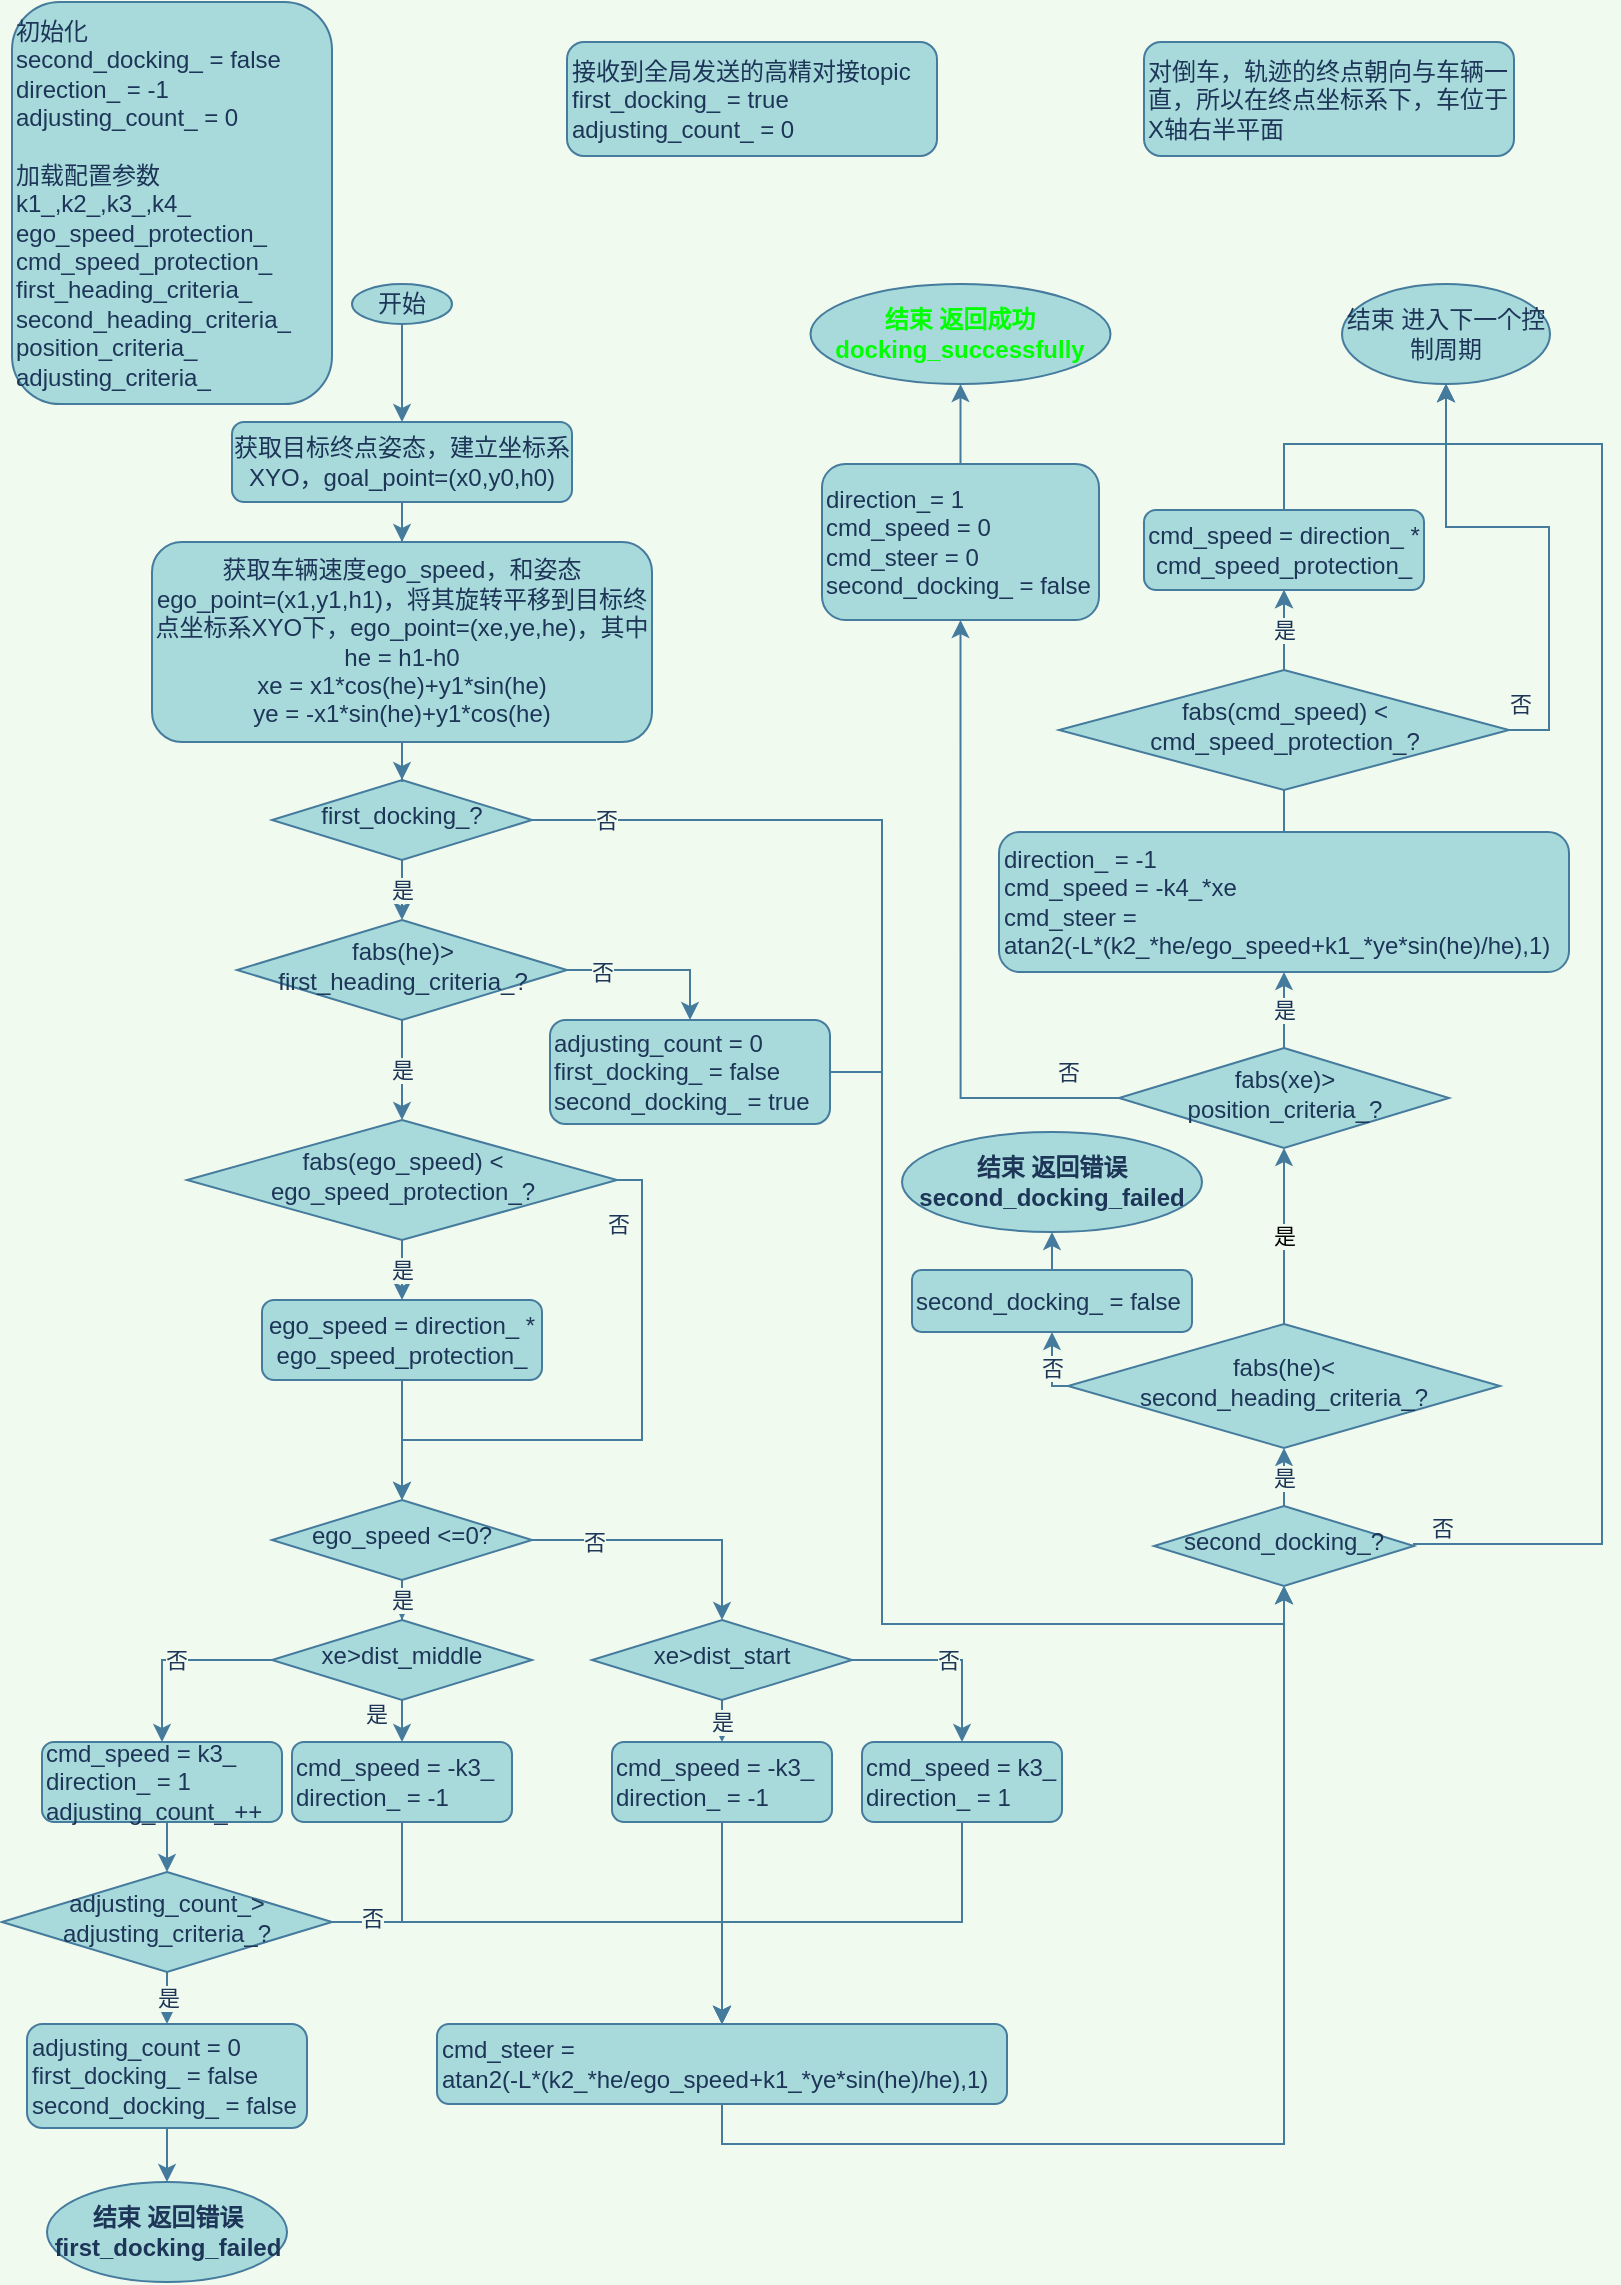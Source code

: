 <mxfile version="20.5.3" type="github" pages="3">
  <diagram id="C5RBs43oDa-KdzZeNtuy" name="flowchart v0">
    <mxGraphModel dx="1363" dy="773" grid="1" gridSize="10" guides="1" tooltips="1" connect="1" arrows="1" fold="1" page="1" pageScale="1" pageWidth="827" pageHeight="1169" background="#F1FAEE" math="0" shadow="0">
      <root>
        <mxCell id="WIyWlLk6GJQsqaUBKTNV-0" />
        <mxCell id="WIyWlLk6GJQsqaUBKTNV-1" parent="WIyWlLk6GJQsqaUBKTNV-0" />
        <mxCell id="S02CySSfXvLz46jKatXd-92" style="edgeStyle=orthogonalEdgeStyle;rounded=0;orthogonalLoop=1;jettySize=auto;html=1;entryX=0.5;entryY=0;entryDx=0;entryDy=0;labelBackgroundColor=#F1FAEE;strokeColor=#457B9D;fontColor=#1D3557;" parent="WIyWlLk6GJQsqaUBKTNV-1" source="WIyWlLk6GJQsqaUBKTNV-3" target="S02CySSfXvLz46jKatXd-3" edge="1">
          <mxGeometry relative="1" as="geometry" />
        </mxCell>
        <mxCell id="WIyWlLk6GJQsqaUBKTNV-3" value="获取目标终点姿态，建立坐标系XYO，goal_point=(x0,y0,h0)" style="rounded=1;whiteSpace=wrap;html=1;fontSize=12;glass=0;strokeWidth=1;shadow=0;fillColor=#A8DADC;strokeColor=#457B9D;fontColor=#1D3557;" parent="WIyWlLk6GJQsqaUBKTNV-1" vertex="1">
          <mxGeometry x="115" y="220" width="170" height="40" as="geometry" />
        </mxCell>
        <mxCell id="S02CySSfXvLz46jKatXd-36" value="是" style="edgeStyle=orthogonalEdgeStyle;rounded=0;orthogonalLoop=1;jettySize=auto;html=1;entryX=0.5;entryY=0;entryDx=0;entryDy=0;labelBackgroundColor=#F1FAEE;strokeColor=#457B9D;fontColor=#1D3557;" parent="WIyWlLk6GJQsqaUBKTNV-1" source="S02CySSfXvLz46jKatXd-0" target="S02CySSfXvLz46jKatXd-5" edge="1">
          <mxGeometry relative="1" as="geometry" />
        </mxCell>
        <mxCell id="S02CySSfXvLz46jKatXd-76" style="edgeStyle=orthogonalEdgeStyle;rounded=0;orthogonalLoop=1;jettySize=auto;html=1;exitX=1;exitY=0.5;exitDx=0;exitDy=0;entryX=0.5;entryY=1;entryDx=0;entryDy=0;labelBackgroundColor=#F1FAEE;strokeColor=#457B9D;fontColor=#1D3557;" parent="WIyWlLk6GJQsqaUBKTNV-1" source="S02CySSfXvLz46jKatXd-0" target="S02CySSfXvLz46jKatXd-22" edge="1">
          <mxGeometry relative="1" as="geometry">
            <Array as="points">
              <mxPoint x="440" y="419" />
              <mxPoint x="440" y="821" />
              <mxPoint x="641" y="821" />
            </Array>
          </mxGeometry>
        </mxCell>
        <mxCell id="S02CySSfXvLz46jKatXd-81" value="否" style="edgeLabel;html=1;align=center;verticalAlign=middle;resizable=0;points=[];labelBackgroundColor=#F1FAEE;fontColor=#1D3557;" parent="S02CySSfXvLz46jKatXd-76" vertex="1" connectable="0">
          <mxGeometry x="-0.908" relative="1" as="geometry">
            <mxPoint as="offset" />
          </mxGeometry>
        </mxCell>
        <mxCell id="S02CySSfXvLz46jKatXd-0" value="first_docking_?" style="rhombus;whiteSpace=wrap;html=1;shadow=0;fontFamily=Helvetica;fontSize=12;align=center;strokeWidth=1;spacing=6;spacingTop=-4;fillColor=#A8DADC;strokeColor=#457B9D;fontColor=#1D3557;" parent="WIyWlLk6GJQsqaUBKTNV-1" vertex="1">
          <mxGeometry x="135" y="399" width="130" height="40" as="geometry" />
        </mxCell>
        <mxCell id="S02CySSfXvLz46jKatXd-1" value="开始" style="ellipse;whiteSpace=wrap;html=1;fillColor=#A8DADC;strokeColor=#457B9D;fontColor=#1D3557;" parent="WIyWlLk6GJQsqaUBKTNV-1" vertex="1">
          <mxGeometry x="175" y="151" width="50" height="20" as="geometry" />
        </mxCell>
        <mxCell id="S02CySSfXvLz46jKatXd-35" style="edgeStyle=orthogonalEdgeStyle;rounded=0;orthogonalLoop=1;jettySize=auto;html=1;labelBackgroundColor=#F1FAEE;strokeColor=#457B9D;fontColor=#1D3557;" parent="WIyWlLk6GJQsqaUBKTNV-1" source="S02CySSfXvLz46jKatXd-3" target="S02CySSfXvLz46jKatXd-0" edge="1">
          <mxGeometry relative="1" as="geometry" />
        </mxCell>
        <mxCell id="S02CySSfXvLz46jKatXd-3" value="获取车辆速度ego_speed，和姿态&lt;br&gt;ego_point=(x1,y1,h1)，将其旋转平移到目标终点坐标系XYO下，ego_point=(xe,ye,he)，其中&lt;br&gt;he = h1-h0&lt;br&gt;xe = x1*cos(he)+y1*sin(he)&lt;br&gt;ye = -x1*sin(he)+y1*cos(he)" style="rounded=1;whiteSpace=wrap;html=1;fontSize=12;glass=0;strokeWidth=1;shadow=0;fillColor=#A8DADC;strokeColor=#457B9D;fontColor=#1D3557;" parent="WIyWlLk6GJQsqaUBKTNV-1" vertex="1">
          <mxGeometry x="75" y="280" width="250" height="100" as="geometry" />
        </mxCell>
        <mxCell id="S02CySSfXvLz46jKatXd-37" value="是" style="edgeStyle=orthogonalEdgeStyle;rounded=0;orthogonalLoop=1;jettySize=auto;html=1;labelBackgroundColor=#F1FAEE;strokeColor=#457B9D;fontColor=#1D3557;" parent="WIyWlLk6GJQsqaUBKTNV-1" source="S02CySSfXvLz46jKatXd-5" target="S02CySSfXvLz46jKatXd-17" edge="1">
          <mxGeometry relative="1" as="geometry" />
        </mxCell>
        <mxCell id="S02CySSfXvLz46jKatXd-55" style="edgeStyle=orthogonalEdgeStyle;rounded=0;orthogonalLoop=1;jettySize=auto;html=1;exitX=1;exitY=0.5;exitDx=0;exitDy=0;labelBackgroundColor=#F1FAEE;strokeColor=#457B9D;fontColor=#1D3557;" parent="WIyWlLk6GJQsqaUBKTNV-1" source="S02CySSfXvLz46jKatXd-5" target="S02CySSfXvLz46jKatXd-21" edge="1">
          <mxGeometry relative="1" as="geometry" />
        </mxCell>
        <mxCell id="S02CySSfXvLz46jKatXd-82" value="否" style="edgeLabel;html=1;align=center;verticalAlign=middle;resizable=0;points=[];labelBackgroundColor=#F1FAEE;fontColor=#1D3557;" parent="S02CySSfXvLz46jKatXd-55" vertex="1" connectable="0">
          <mxGeometry x="-0.603" y="-1" relative="1" as="geometry">
            <mxPoint as="offset" />
          </mxGeometry>
        </mxCell>
        <mxCell id="S02CySSfXvLz46jKatXd-5" value="fabs(he)&amp;gt;&lt;br&gt;first_heading_criteria_?" style="rhombus;whiteSpace=wrap;html=1;shadow=0;fontFamily=Helvetica;fontSize=12;align=center;strokeWidth=1;spacing=6;spacingTop=-4;fillColor=#A8DADC;strokeColor=#457B9D;fontColor=#1D3557;" parent="WIyWlLk6GJQsqaUBKTNV-1" vertex="1">
          <mxGeometry x="117.5" y="469" width="165" height="50" as="geometry" />
        </mxCell>
        <mxCell id="S02CySSfXvLz46jKatXd-40" value="是" style="edgeStyle=orthogonalEdgeStyle;rounded=0;orthogonalLoop=1;jettySize=auto;html=1;labelBackgroundColor=#F1FAEE;strokeColor=#457B9D;fontColor=#1D3557;" parent="WIyWlLk6GJQsqaUBKTNV-1" source="S02CySSfXvLz46jKatXd-6" target="S02CySSfXvLz46jKatXd-7" edge="1">
          <mxGeometry relative="1" as="geometry" />
        </mxCell>
        <mxCell id="S02CySSfXvLz46jKatXd-44" style="edgeStyle=orthogonalEdgeStyle;rounded=0;orthogonalLoop=1;jettySize=auto;html=1;exitX=1;exitY=0.5;exitDx=0;exitDy=0;labelBackgroundColor=#F1FAEE;strokeColor=#457B9D;fontColor=#1D3557;" parent="WIyWlLk6GJQsqaUBKTNV-1" source="S02CySSfXvLz46jKatXd-6" target="S02CySSfXvLz46jKatXd-10" edge="1">
          <mxGeometry relative="1" as="geometry" />
        </mxCell>
        <mxCell id="S02CySSfXvLz46jKatXd-84" value="否" style="edgeLabel;html=1;align=center;verticalAlign=middle;resizable=0;points=[];labelBackgroundColor=#F1FAEE;fontColor=#1D3557;" parent="S02CySSfXvLz46jKatXd-44" vertex="1" connectable="0">
          <mxGeometry x="-0.548" y="-1" relative="1" as="geometry">
            <mxPoint as="offset" />
          </mxGeometry>
        </mxCell>
        <mxCell id="S02CySSfXvLz46jKatXd-6" value="ego_speed &amp;lt;=0?" style="rhombus;whiteSpace=wrap;html=1;shadow=0;fontFamily=Helvetica;fontSize=12;align=center;strokeWidth=1;spacing=6;spacingTop=-4;fillColor=#A8DADC;strokeColor=#457B9D;fontColor=#1D3557;" parent="WIyWlLk6GJQsqaUBKTNV-1" vertex="1">
          <mxGeometry x="135" y="759" width="130" height="40" as="geometry" />
        </mxCell>
        <mxCell id="S02CySSfXvLz46jKatXd-41" value="是" style="edgeStyle=orthogonalEdgeStyle;rounded=0;orthogonalLoop=1;jettySize=auto;html=1;entryX=0.5;entryY=0;entryDx=0;entryDy=0;labelBackgroundColor=#F1FAEE;strokeColor=#457B9D;fontColor=#1D3557;" parent="WIyWlLk6GJQsqaUBKTNV-1" source="S02CySSfXvLz46jKatXd-7" target="S02CySSfXvLz46jKatXd-8" edge="1">
          <mxGeometry x="-0.779" y="-12" relative="1" as="geometry">
            <mxPoint x="350" y="831" as="sourcePoint" />
            <mxPoint x="-1" as="offset" />
          </mxGeometry>
        </mxCell>
        <mxCell id="S02CySSfXvLz46jKatXd-43" value="否" style="edgeStyle=orthogonalEdgeStyle;rounded=0;orthogonalLoop=1;jettySize=auto;html=1;exitX=0;exitY=0.5;exitDx=0;exitDy=0;entryX=0.5;entryY=0;entryDx=0;entryDy=0;labelBackgroundColor=#F1FAEE;strokeColor=#457B9D;fontColor=#1D3557;" parent="WIyWlLk6GJQsqaUBKTNV-1" source="S02CySSfXvLz46jKatXd-7" target="S02CySSfXvLz46jKatXd-14" edge="1">
          <mxGeometry relative="1" as="geometry" />
        </mxCell>
        <mxCell id="S02CySSfXvLz46jKatXd-7" value="xe&amp;gt;dist_middle" style="rhombus;whiteSpace=wrap;html=1;shadow=0;fontFamily=Helvetica;fontSize=12;align=center;strokeWidth=1;spacing=6;spacingTop=-4;fillColor=#A8DADC;strokeColor=#457B9D;fontColor=#1D3557;" parent="WIyWlLk6GJQsqaUBKTNV-1" vertex="1">
          <mxGeometry x="135" y="819" width="130" height="40" as="geometry" />
        </mxCell>
        <mxCell id="S02CySSfXvLz46jKatXd-94" style="edgeStyle=orthogonalEdgeStyle;rounded=0;orthogonalLoop=1;jettySize=auto;html=1;entryX=0.5;entryY=0;entryDx=0;entryDy=0;labelBackgroundColor=#F1FAEE;strokeColor=#457B9D;fontColor=#1D3557;" parent="WIyWlLk6GJQsqaUBKTNV-1" source="S02CySSfXvLz46jKatXd-8" target="S02CySSfXvLz46jKatXd-13" edge="1">
          <mxGeometry relative="1" as="geometry">
            <Array as="points">
              <mxPoint x="200" y="970" />
              <mxPoint x="360" y="970" />
            </Array>
          </mxGeometry>
        </mxCell>
        <mxCell id="S02CySSfXvLz46jKatXd-8" value="cmd_speed = -k3_&lt;br&gt;direction_ = -1" style="rounded=1;whiteSpace=wrap;html=1;fontSize=12;glass=0;strokeWidth=1;shadow=0;align=left;fillColor=#A8DADC;strokeColor=#457B9D;fontColor=#1D3557;" parent="WIyWlLk6GJQsqaUBKTNV-1" vertex="1">
          <mxGeometry x="145" y="880" width="110" height="40" as="geometry" />
        </mxCell>
        <mxCell id="S02CySSfXvLz46jKatXd-45" value="是" style="edgeStyle=orthogonalEdgeStyle;rounded=0;orthogonalLoop=1;jettySize=auto;html=1;exitX=0.5;exitY=1;exitDx=0;exitDy=0;labelBackgroundColor=#F1FAEE;strokeColor=#457B9D;fontColor=#1D3557;" parent="WIyWlLk6GJQsqaUBKTNV-1" source="S02CySSfXvLz46jKatXd-10" target="S02CySSfXvLz46jKatXd-19" edge="1">
          <mxGeometry relative="1" as="geometry" />
        </mxCell>
        <mxCell id="S02CySSfXvLz46jKatXd-46" value="否" style="edgeStyle=orthogonalEdgeStyle;rounded=0;orthogonalLoop=1;jettySize=auto;html=1;entryX=0.5;entryY=0;entryDx=0;entryDy=0;labelBackgroundColor=#F1FAEE;strokeColor=#457B9D;fontColor=#1D3557;" parent="WIyWlLk6GJQsqaUBKTNV-1" source="S02CySSfXvLz46jKatXd-10" target="S02CySSfXvLz46jKatXd-20" edge="1">
          <mxGeometry relative="1" as="geometry" />
        </mxCell>
        <mxCell id="S02CySSfXvLz46jKatXd-10" value="xe&amp;gt;dist_start" style="rhombus;whiteSpace=wrap;html=1;shadow=0;fontFamily=Helvetica;fontSize=12;align=center;strokeWidth=1;spacing=6;spacingTop=-4;fillColor=#A8DADC;strokeColor=#457B9D;fontColor=#1D3557;" parent="WIyWlLk6GJQsqaUBKTNV-1" vertex="1">
          <mxGeometry x="295" y="819" width="130" height="40" as="geometry" />
        </mxCell>
        <mxCell id="S02CySSfXvLz46jKatXd-64" style="edgeStyle=orthogonalEdgeStyle;rounded=0;orthogonalLoop=1;jettySize=auto;html=1;entryX=0.5;entryY=1;entryDx=0;entryDy=0;exitX=0.5;exitY=1;exitDx=0;exitDy=0;labelBackgroundColor=#F1FAEE;strokeColor=#457B9D;fontColor=#1D3557;" parent="WIyWlLk6GJQsqaUBKTNV-1" source="S02CySSfXvLz46jKatXd-13" target="S02CySSfXvLz46jKatXd-22" edge="1">
          <mxGeometry relative="1" as="geometry">
            <Array as="points">
              <mxPoint x="360" y="1081" />
              <mxPoint x="641" y="1081" />
            </Array>
          </mxGeometry>
        </mxCell>
        <mxCell id="S02CySSfXvLz46jKatXd-13" value="cmd_steer = &lt;br&gt;atan2(-L*(k2_*he/ego_speed+k1_*ye*sin(he)/he),1)" style="rounded=1;whiteSpace=wrap;html=1;fontSize=12;glass=0;strokeWidth=1;shadow=0;align=left;fillColor=#A8DADC;strokeColor=#457B9D;fontColor=#1D3557;" parent="WIyWlLk6GJQsqaUBKTNV-1" vertex="1">
          <mxGeometry x="217.5" y="1021" width="285" height="40" as="geometry" />
        </mxCell>
        <mxCell id="S02CySSfXvLz46jKatXd-98" style="edgeStyle=orthogonalEdgeStyle;rounded=0;orthogonalLoop=1;jettySize=auto;html=1;exitX=0.5;exitY=1;exitDx=0;exitDy=0;entryX=0.5;entryY=0;entryDx=0;entryDy=0;labelBackgroundColor=#F1FAEE;strokeColor=#457B9D;fontColor=#1D3557;" parent="WIyWlLk6GJQsqaUBKTNV-1" source="S02CySSfXvLz46jKatXd-14" target="S02CySSfXvLz46jKatXd-97" edge="1">
          <mxGeometry relative="1" as="geometry" />
        </mxCell>
        <mxCell id="S02CySSfXvLz46jKatXd-14" value="cmd_speed = k3_&lt;br&gt;direction_ = 1&lt;br&gt;adjusting_count_ ++" style="rounded=1;whiteSpace=wrap;html=1;fontSize=12;glass=0;strokeWidth=1;shadow=0;align=left;fillColor=#A8DADC;strokeColor=#457B9D;fontColor=#1D3557;" parent="WIyWlLk6GJQsqaUBKTNV-1" vertex="1">
          <mxGeometry x="20" y="880" width="120" height="40" as="geometry" />
        </mxCell>
        <mxCell id="S02CySSfXvLz46jKatXd-38" value="是" style="edgeStyle=orthogonalEdgeStyle;rounded=0;orthogonalLoop=1;jettySize=auto;html=1;entryX=0.5;entryY=0;entryDx=0;entryDy=0;labelBackgroundColor=#F1FAEE;strokeColor=#457B9D;fontColor=#1D3557;" parent="WIyWlLk6GJQsqaUBKTNV-1" source="S02CySSfXvLz46jKatXd-17" target="S02CySSfXvLz46jKatXd-18" edge="1">
          <mxGeometry relative="1" as="geometry" />
        </mxCell>
        <mxCell id="S02CySSfXvLz46jKatXd-56" style="edgeStyle=orthogonalEdgeStyle;rounded=0;orthogonalLoop=1;jettySize=auto;html=1;exitX=1;exitY=0.5;exitDx=0;exitDy=0;labelBackgroundColor=#F1FAEE;strokeColor=#457B9D;fontColor=#1D3557;" parent="WIyWlLk6GJQsqaUBKTNV-1" source="S02CySSfXvLz46jKatXd-17" edge="1">
          <mxGeometry relative="1" as="geometry">
            <mxPoint x="200" y="759" as="targetPoint" />
            <Array as="points">
              <mxPoint x="320" y="599" />
              <mxPoint x="320" y="729" />
              <mxPoint x="200" y="729" />
            </Array>
          </mxGeometry>
        </mxCell>
        <mxCell id="S02CySSfXvLz46jKatXd-83" value="否" style="edgeLabel;html=1;align=center;verticalAlign=middle;resizable=0;points=[];labelBackgroundColor=#F1FAEE;fontColor=#1D3557;" parent="S02CySSfXvLz46jKatXd-56" vertex="1" connectable="0">
          <mxGeometry x="-0.704" y="3" relative="1" as="geometry">
            <mxPoint x="-15" y="-9" as="offset" />
          </mxGeometry>
        </mxCell>
        <mxCell id="S02CySSfXvLz46jKatXd-17" value="fabs(ego_speed) &amp;lt; ego_speed_protection_?" style="rhombus;whiteSpace=wrap;html=1;shadow=0;fontFamily=Helvetica;fontSize=12;align=center;strokeWidth=1;spacing=6;spacingTop=-4;fillColor=#A8DADC;strokeColor=#457B9D;fontColor=#1D3557;" parent="WIyWlLk6GJQsqaUBKTNV-1" vertex="1">
          <mxGeometry x="92.5" y="569" width="215" height="60" as="geometry" />
        </mxCell>
        <mxCell id="S02CySSfXvLz46jKatXd-39" style="edgeStyle=orthogonalEdgeStyle;rounded=0;orthogonalLoop=1;jettySize=auto;html=1;labelBackgroundColor=#F1FAEE;strokeColor=#457B9D;fontColor=#1D3557;" parent="WIyWlLk6GJQsqaUBKTNV-1" source="S02CySSfXvLz46jKatXd-18" target="S02CySSfXvLz46jKatXd-6" edge="1">
          <mxGeometry relative="1" as="geometry" />
        </mxCell>
        <mxCell id="S02CySSfXvLz46jKatXd-18" value="ego_speed = direction_ * ego_speed_protection_" style="rounded=1;whiteSpace=wrap;html=1;fontSize=12;glass=0;strokeWidth=1;shadow=0;fillColor=#A8DADC;strokeColor=#457B9D;fontColor=#1D3557;" parent="WIyWlLk6GJQsqaUBKTNV-1" vertex="1">
          <mxGeometry x="130" y="659" width="140" height="40" as="geometry" />
        </mxCell>
        <mxCell id="S02CySSfXvLz46jKatXd-52" style="edgeStyle=orthogonalEdgeStyle;rounded=0;orthogonalLoop=1;jettySize=auto;html=1;labelBackgroundColor=#F1FAEE;strokeColor=#457B9D;fontColor=#1D3557;" parent="WIyWlLk6GJQsqaUBKTNV-1" source="S02CySSfXvLz46jKatXd-19" target="S02CySSfXvLz46jKatXd-13" edge="1">
          <mxGeometry relative="1" as="geometry" />
        </mxCell>
        <mxCell id="S02CySSfXvLz46jKatXd-19" value="cmd_speed = -k3_&lt;br&gt;direction_ = -1" style="rounded=1;whiteSpace=wrap;html=1;fontSize=12;glass=0;strokeWidth=1;shadow=0;align=left;fillColor=#A8DADC;strokeColor=#457B9D;fontColor=#1D3557;" parent="WIyWlLk6GJQsqaUBKTNV-1" vertex="1">
          <mxGeometry x="305" y="880" width="110" height="40" as="geometry" />
        </mxCell>
        <mxCell id="S02CySSfXvLz46jKatXd-96" style="edgeStyle=orthogonalEdgeStyle;rounded=0;orthogonalLoop=1;jettySize=auto;html=1;entryX=0.5;entryY=0;entryDx=0;entryDy=0;labelBackgroundColor=#F1FAEE;strokeColor=#457B9D;fontColor=#1D3557;" parent="WIyWlLk6GJQsqaUBKTNV-1" source="S02CySSfXvLz46jKatXd-20" target="S02CySSfXvLz46jKatXd-13" edge="1">
          <mxGeometry relative="1" as="geometry">
            <Array as="points">
              <mxPoint x="480" y="970" />
              <mxPoint x="360" y="970" />
            </Array>
          </mxGeometry>
        </mxCell>
        <mxCell id="S02CySSfXvLz46jKatXd-20" value="cmd_speed = k3_&lt;br&gt;direction_ = 1" style="rounded=1;whiteSpace=wrap;html=1;fontSize=12;glass=0;strokeWidth=1;shadow=0;align=left;fillColor=#A8DADC;strokeColor=#457B9D;fontColor=#1D3557;" parent="WIyWlLk6GJQsqaUBKTNV-1" vertex="1">
          <mxGeometry x="430" y="880" width="100" height="40" as="geometry" />
        </mxCell>
        <mxCell id="S02CySSfXvLz46jKatXd-75" style="edgeStyle=orthogonalEdgeStyle;rounded=0;orthogonalLoop=1;jettySize=auto;html=1;entryX=0.5;entryY=1;entryDx=0;entryDy=0;exitX=1;exitY=0.5;exitDx=0;exitDy=0;labelBackgroundColor=#F1FAEE;strokeColor=#457B9D;fontColor=#1D3557;" parent="WIyWlLk6GJQsqaUBKTNV-1" source="S02CySSfXvLz46jKatXd-21" target="S02CySSfXvLz46jKatXd-22" edge="1">
          <mxGeometry relative="1" as="geometry">
            <Array as="points">
              <mxPoint x="440" y="545" />
              <mxPoint x="440" y="821" />
              <mxPoint x="641" y="821" />
            </Array>
          </mxGeometry>
        </mxCell>
        <mxCell id="S02CySSfXvLz46jKatXd-21" value="adjusting_count = 0&lt;br&gt;first_docking_ = false&lt;br&gt;second_docking_ = true" style="rounded=1;whiteSpace=wrap;html=1;fontSize=12;glass=0;strokeWidth=1;shadow=0;align=left;fillColor=#A8DADC;strokeColor=#457B9D;fontColor=#1D3557;" parent="WIyWlLk6GJQsqaUBKTNV-1" vertex="1">
          <mxGeometry x="274" y="519" width="140" height="52" as="geometry" />
        </mxCell>
        <mxCell id="S02CySSfXvLz46jKatXd-67" value="是" style="edgeStyle=orthogonalEdgeStyle;rounded=0;orthogonalLoop=1;jettySize=auto;html=1;exitX=0.5;exitY=0;exitDx=0;exitDy=0;entryX=0.5;entryY=1;entryDx=0;entryDy=0;labelBackgroundColor=#F1FAEE;strokeColor=#457B9D;fontColor=#1D3557;" parent="WIyWlLk6GJQsqaUBKTNV-1" source="S02CySSfXvLz46jKatXd-22" target="S02CySSfXvLz46jKatXd-104" edge="1">
          <mxGeometry relative="1" as="geometry" />
        </mxCell>
        <mxCell id="S02CySSfXvLz46jKatXd-79" value="否" style="edgeStyle=orthogonalEdgeStyle;rounded=0;orthogonalLoop=1;jettySize=auto;html=1;exitX=1;exitY=0.5;exitDx=0;exitDy=0;entryX=0.5;entryY=1;entryDx=0;entryDy=0;labelBackgroundColor=#F1FAEE;strokeColor=#457B9D;fontColor=#1D3557;" parent="WIyWlLk6GJQsqaUBKTNV-1" source="S02CySSfXvLz46jKatXd-22" target="S02CySSfXvLz46jKatXd-71" edge="1">
          <mxGeometry x="-0.962" y="8" relative="1" as="geometry">
            <mxPoint x="790" y="201" as="targetPoint" />
            <Array as="points">
              <mxPoint x="800" y="781" />
              <mxPoint x="800" y="231" />
              <mxPoint x="722" y="231" />
            </Array>
            <mxPoint as="offset" />
          </mxGeometry>
        </mxCell>
        <mxCell id="S02CySSfXvLz46jKatXd-22" value="second_docking_?" style="rhombus;whiteSpace=wrap;html=1;shadow=0;fontFamily=Helvetica;fontSize=12;align=center;strokeWidth=1;spacing=6;spacingTop=-4;fillColor=#A8DADC;strokeColor=#457B9D;fontColor=#1D3557;" parent="WIyWlLk6GJQsqaUBKTNV-1" vertex="1">
          <mxGeometry x="576" y="762" width="130" height="40" as="geometry" />
        </mxCell>
        <mxCell id="S02CySSfXvLz46jKatXd-68" value="是" style="edgeStyle=orthogonalEdgeStyle;rounded=0;orthogonalLoop=1;jettySize=auto;html=1;exitX=0.5;exitY=0;exitDx=0;exitDy=0;labelBackgroundColor=#F1FAEE;strokeColor=#457B9D;fontColor=#1D3557;" parent="WIyWlLk6GJQsqaUBKTNV-1" source="S02CySSfXvLz46jKatXd-23" target="S02CySSfXvLz46jKatXd-25" edge="1">
          <mxGeometry relative="1" as="geometry" />
        </mxCell>
        <mxCell id="S02CySSfXvLz46jKatXd-74" value="否" style="edgeStyle=orthogonalEdgeStyle;rounded=0;orthogonalLoop=1;jettySize=auto;html=1;exitX=0;exitY=0.5;exitDx=0;exitDy=0;entryX=0.5;entryY=1;entryDx=0;entryDy=0;labelBackgroundColor=#F1FAEE;strokeColor=#457B9D;fontColor=#1D3557;" parent="WIyWlLk6GJQsqaUBKTNV-1" source="S02CySSfXvLz46jKatXd-23" target="S02CySSfXvLz46jKatXd-73" edge="1">
          <mxGeometry x="-0.837" y="-13" relative="1" as="geometry">
            <mxPoint x="477.47" y="391" as="targetPoint" />
            <mxPoint as="offset" />
          </mxGeometry>
        </mxCell>
        <mxCell id="S02CySSfXvLz46jKatXd-23" value="fabs(xe)&amp;gt;&lt;br&gt;position_criteria_?" style="rhombus;whiteSpace=wrap;html=1;shadow=0;fontFamily=Helvetica;fontSize=12;align=center;strokeWidth=1;spacing=6;spacingTop=-4;fillColor=#A8DADC;strokeColor=#457B9D;fontColor=#1D3557;" parent="WIyWlLk6GJQsqaUBKTNV-1" vertex="1">
          <mxGeometry x="558.5" y="533" width="165" height="50" as="geometry" />
        </mxCell>
        <mxCell id="S02CySSfXvLz46jKatXd-69" style="edgeStyle=orthogonalEdgeStyle;rounded=0;orthogonalLoop=1;jettySize=auto;html=1;exitX=0.5;exitY=0;exitDx=0;exitDy=0;labelBackgroundColor=#F1FAEE;strokeColor=#457B9D;fontColor=#1D3557;" parent="WIyWlLk6GJQsqaUBKTNV-1" source="S02CySSfXvLz46jKatXd-25" target="S02CySSfXvLz46jKatXd-28" edge="1">
          <mxGeometry relative="1" as="geometry" />
        </mxCell>
        <mxCell id="S02CySSfXvLz46jKatXd-25" value="direction_ = -1&lt;br&gt;cmd_speed = -k4_*xe&lt;br&gt;cmd_steer = &lt;br&gt;atan2(-L*(k2_*he/ego_speed+k1_*ye*sin(he)/he),1)" style="rounded=1;whiteSpace=wrap;html=1;fontSize=12;glass=0;strokeWidth=1;shadow=0;align=left;fillColor=#A8DADC;strokeColor=#457B9D;fontColor=#1D3557;" parent="WIyWlLk6GJQsqaUBKTNV-1" vertex="1">
          <mxGeometry x="498.5" y="425" width="285" height="70" as="geometry" />
        </mxCell>
        <mxCell id="S02CySSfXvLz46jKatXd-87" value="是" style="edgeStyle=orthogonalEdgeStyle;rounded=0;orthogonalLoop=1;jettySize=auto;html=1;labelBackgroundColor=#F1FAEE;strokeColor=#457B9D;fontColor=#1D3557;" parent="WIyWlLk6GJQsqaUBKTNV-1" source="S02CySSfXvLz46jKatXd-27" target="S02CySSfXvLz46jKatXd-28" edge="1">
          <mxGeometry relative="1" as="geometry" />
        </mxCell>
        <mxCell id="S02CySSfXvLz46jKatXd-110" value="否" style="edgeStyle=orthogonalEdgeStyle;rounded=0;orthogonalLoop=1;jettySize=auto;html=1;exitX=1;exitY=0.5;exitDx=0;exitDy=0;fontColor=#1D3557;entryX=0.5;entryY=1;entryDx=0;entryDy=0;labelBackgroundColor=#F1FAEE;strokeColor=#457B9D;" parent="WIyWlLk6GJQsqaUBKTNV-1" source="S02CySSfXvLz46jKatXd-27" target="S02CySSfXvLz46jKatXd-71" edge="1">
          <mxGeometry x="-0.953" y="13" relative="1" as="geometry">
            <mxPoint x="720" y="171" as="targetPoint" />
            <mxPoint as="offset" />
          </mxGeometry>
        </mxCell>
        <mxCell id="S02CySSfXvLz46jKatXd-27" value="fabs(cmd_speed) &amp;lt; cmd_speed_protection_?" style="rhombus;whiteSpace=wrap;html=1;shadow=0;fontFamily=Helvetica;fontSize=12;align=center;strokeWidth=1;spacing=6;spacingTop=-4;fillColor=#A8DADC;strokeColor=#457B9D;fontColor=#1D3557;" parent="WIyWlLk6GJQsqaUBKTNV-1" vertex="1">
          <mxGeometry x="528.5" y="344" width="225" height="60" as="geometry" />
        </mxCell>
        <mxCell id="S02CySSfXvLz46jKatXd-113" style="edgeStyle=orthogonalEdgeStyle;rounded=0;orthogonalLoop=1;jettySize=auto;html=1;entryX=0.5;entryY=1;entryDx=0;entryDy=0;fontColor=#1D3557;labelBackgroundColor=#F1FAEE;strokeColor=#457B9D;" parent="WIyWlLk6GJQsqaUBKTNV-1" source="S02CySSfXvLz46jKatXd-28" target="S02CySSfXvLz46jKatXd-71" edge="1">
          <mxGeometry relative="1" as="geometry">
            <Array as="points">
              <mxPoint x="641" y="231" />
              <mxPoint x="722" y="231" />
            </Array>
          </mxGeometry>
        </mxCell>
        <mxCell id="S02CySSfXvLz46jKatXd-28" value="cmd_speed = direction_ * cmd_speed_protection_" style="rounded=1;whiteSpace=wrap;html=1;fontSize=12;glass=0;strokeWidth=1;shadow=0;fillColor=#A8DADC;strokeColor=#457B9D;fontColor=#1D3557;" parent="WIyWlLk6GJQsqaUBKTNV-1" vertex="1">
          <mxGeometry x="571" y="264" width="140" height="40" as="geometry" />
        </mxCell>
        <mxCell id="S02CySSfXvLz46jKatXd-47" style="edgeStyle=orthogonalEdgeStyle;rounded=0;orthogonalLoop=1;jettySize=auto;html=1;exitX=0.5;exitY=1;exitDx=0;exitDy=0;labelBackgroundColor=#F1FAEE;strokeColor=#457B9D;fontColor=#1D3557;" parent="WIyWlLk6GJQsqaUBKTNV-1" edge="1">
          <mxGeometry relative="1" as="geometry">
            <mxPoint x="324" y="920" as="sourcePoint" />
            <mxPoint x="324" y="920" as="targetPoint" />
          </mxGeometry>
        </mxCell>
        <mxCell id="S02CySSfXvLz46jKatXd-71" value="结束 进入下一个控制周期" style="ellipse;whiteSpace=wrap;html=1;fillColor=#A8DADC;strokeColor=#457B9D;fontColor=#1D3557;" parent="WIyWlLk6GJQsqaUBKTNV-1" vertex="1">
          <mxGeometry x="670" y="151" width="104" height="50" as="geometry" />
        </mxCell>
        <mxCell id="S02CySSfXvLz46jKatXd-112" style="edgeStyle=orthogonalEdgeStyle;rounded=0;orthogonalLoop=1;jettySize=auto;html=1;exitX=0.5;exitY=0;exitDx=0;exitDy=0;entryX=0.5;entryY=1;entryDx=0;entryDy=0;fontColor=#1D3557;labelBackgroundColor=#F1FAEE;strokeColor=#457B9D;" parent="WIyWlLk6GJQsqaUBKTNV-1" source="S02CySSfXvLz46jKatXd-73" target="S02CySSfXvLz46jKatXd-111" edge="1">
          <mxGeometry relative="1" as="geometry" />
        </mxCell>
        <mxCell id="S02CySSfXvLz46jKatXd-73" value="direction_= 1&lt;br&gt;cmd_speed = 0&lt;br&gt;cmd_steer = 0&lt;br&gt;second_docking_ = false" style="rounded=1;whiteSpace=wrap;html=1;fontSize=12;glass=0;strokeWidth=1;shadow=0;align=left;fillColor=#A8DADC;strokeColor=#457B9D;fontColor=#1D3557;" parent="WIyWlLk6GJQsqaUBKTNV-1" vertex="1">
          <mxGeometry x="410" y="241" width="138.5" height="78" as="geometry" />
        </mxCell>
        <mxCell id="S02CySSfXvLz46jKatXd-89" style="edgeStyle=orthogonalEdgeStyle;rounded=0;orthogonalLoop=1;jettySize=auto;html=1;labelBackgroundColor=#F1FAEE;strokeColor=#457B9D;fontColor=#1D3557;" parent="WIyWlLk6GJQsqaUBKTNV-1" source="S02CySSfXvLz46jKatXd-1" target="WIyWlLk6GJQsqaUBKTNV-3" edge="1">
          <mxGeometry relative="1" as="geometry">
            <mxPoint x="200" y="101" as="targetPoint" />
            <mxPoint x="200" y="78" as="sourcePoint" />
          </mxGeometry>
        </mxCell>
        <mxCell id="S02CySSfXvLz46jKatXd-93" value="接收到全局发送的高精对接topic&lt;br&gt;first_docking_ = true&lt;br&gt;adjusting_count_ = 0" style="rounded=1;whiteSpace=wrap;html=1;fontSize=12;glass=0;strokeWidth=1;shadow=0;align=left;fillColor=#A8DADC;strokeColor=#457B9D;fontColor=#1D3557;" parent="WIyWlLk6GJQsqaUBKTNV-1" vertex="1">
          <mxGeometry x="282.5" y="30" width="185" height="57" as="geometry" />
        </mxCell>
        <mxCell id="S02CySSfXvLz46jKatXd-99" style="edgeStyle=orthogonalEdgeStyle;rounded=0;orthogonalLoop=1;jettySize=auto;html=1;exitX=1;exitY=0.5;exitDx=0;exitDy=0;entryX=0.5;entryY=0;entryDx=0;entryDy=0;labelBackgroundColor=#F1FAEE;strokeColor=#457B9D;fontColor=#1D3557;" parent="WIyWlLk6GJQsqaUBKTNV-1" source="S02CySSfXvLz46jKatXd-97" target="S02CySSfXvLz46jKatXd-13" edge="1">
          <mxGeometry relative="1" as="geometry">
            <Array as="points">
              <mxPoint x="165" y="970" />
              <mxPoint x="360" y="970" />
            </Array>
          </mxGeometry>
        </mxCell>
        <mxCell id="S02CySSfXvLz46jKatXd-132" value="否" style="edgeLabel;html=1;align=center;verticalAlign=middle;resizable=0;points=[];fontColor=#1D3557;labelBackgroundColor=#F1FAEE;" parent="S02CySSfXvLz46jKatXd-99" vertex="1" connectable="0">
          <mxGeometry x="-0.839" y="2" relative="1" as="geometry">
            <mxPoint as="offset" />
          </mxGeometry>
        </mxCell>
        <mxCell id="S02CySSfXvLz46jKatXd-133" value="是" style="edgeStyle=orthogonalEdgeStyle;curved=1;rounded=0;orthogonalLoop=1;jettySize=auto;html=1;exitX=0.5;exitY=1;exitDx=0;exitDy=0;entryX=0.5;entryY=0;entryDx=0;entryDy=0;fontColor=#1D3557;labelBackgroundColor=#F1FAEE;strokeColor=#457B9D;" parent="WIyWlLk6GJQsqaUBKTNV-1" source="S02CySSfXvLz46jKatXd-97" target="S02CySSfXvLz46jKatXd-131" edge="1">
          <mxGeometry relative="1" as="geometry" />
        </mxCell>
        <mxCell id="S02CySSfXvLz46jKatXd-97" value="adjusting_count_&amp;gt;&lt;br&gt;adjusting_criteria_?" style="rhombus;whiteSpace=wrap;html=1;shadow=0;fontFamily=Helvetica;fontSize=12;align=center;strokeWidth=1;spacing=6;spacingTop=-4;fillColor=#A8DADC;strokeColor=#457B9D;fontColor=#1D3557;" parent="WIyWlLk6GJQsqaUBKTNV-1" vertex="1">
          <mxGeometry y="945" width="165" height="50" as="geometry" />
        </mxCell>
        <mxCell id="S02CySSfXvLz46jKatXd-101" value="&lt;span style=&quot;text-align: left;&quot;&gt;结束 返回错误&lt;/span&gt;&lt;br style=&quot;text-align: left;&quot;&gt;&lt;span style=&quot;text-align: left;&quot;&gt;first_docking_failed&lt;/span&gt;" style="ellipse;whiteSpace=wrap;html=1;fontColor=#1D3557;fontStyle=1;fillColor=#A8DADC;strokeColor=#457B9D;" parent="WIyWlLk6GJQsqaUBKTNV-1" vertex="1">
          <mxGeometry x="22.5" y="1100" width="120" height="50" as="geometry" />
        </mxCell>
        <mxCell id="S02CySSfXvLz46jKatXd-105" value="&lt;font color=&quot;#000000&quot;&gt;是&lt;/font&gt;" style="edgeStyle=orthogonalEdgeStyle;rounded=0;orthogonalLoop=1;jettySize=auto;html=1;entryX=0.5;entryY=1;entryDx=0;entryDy=0;fontColor=#1D3557;labelBackgroundColor=#F1FAEE;strokeColor=#457B9D;" parent="WIyWlLk6GJQsqaUBKTNV-1" source="S02CySSfXvLz46jKatXd-104" target="S02CySSfXvLz46jKatXd-23" edge="1">
          <mxGeometry relative="1" as="geometry" />
        </mxCell>
        <mxCell id="S02CySSfXvLz46jKatXd-107" value="否" style="edgeStyle=orthogonalEdgeStyle;rounded=0;orthogonalLoop=1;jettySize=auto;html=1;exitX=0;exitY=0.5;exitDx=0;exitDy=0;entryX=0.5;entryY=1;entryDx=0;entryDy=0;fontColor=#1D3557;labelBackgroundColor=#F1FAEE;strokeColor=#457B9D;" parent="WIyWlLk6GJQsqaUBKTNV-1" source="S02CySSfXvLz46jKatXd-104" target="S02CySSfXvLz46jKatXd-135" edge="1">
          <mxGeometry relative="1" as="geometry">
            <Array as="points">
              <mxPoint x="525" y="702" />
            </Array>
          </mxGeometry>
        </mxCell>
        <mxCell id="S02CySSfXvLz46jKatXd-104" value="fabs(he)&amp;lt;&lt;br&gt;second_heading_criteria_?" style="rhombus;whiteSpace=wrap;html=1;shadow=0;fontFamily=Helvetica;fontSize=12;align=center;strokeWidth=1;spacing=6;spacingTop=-4;fillColor=#A8DADC;strokeColor=#457B9D;fontColor=#1D3557;" parent="WIyWlLk6GJQsqaUBKTNV-1" vertex="1">
          <mxGeometry x="533" y="671" width="216" height="62" as="geometry" />
        </mxCell>
        <mxCell id="S02CySSfXvLz46jKatXd-106" value="&lt;span style=&quot;text-align: left;&quot;&gt;结束 返回错误&lt;/span&gt;&lt;br style=&quot;text-align: left;&quot;&gt;&lt;span style=&quot;text-align: left;&quot;&gt;second_docking_failed&lt;/span&gt;" style="ellipse;whiteSpace=wrap;html=1;fontColor=#1D3557;fontStyle=1;fillColor=#A8DADC;strokeColor=#457B9D;" parent="WIyWlLk6GJQsqaUBKTNV-1" vertex="1">
          <mxGeometry x="450" y="575" width="150" height="50" as="geometry" />
        </mxCell>
        <mxCell id="S02CySSfXvLz46jKatXd-111" value="&lt;font color=&quot;#00ff00&quot;&gt;&lt;span style=&quot;text-align: left;&quot;&gt;结束 返回成功&lt;/span&gt;&lt;br style=&quot;text-align: left;&quot;&gt;&lt;span style=&quot;text-align: left;&quot;&gt;docking_successfully&lt;/span&gt;&lt;/font&gt;" style="ellipse;whiteSpace=wrap;html=1;fontColor=#1D3557;fontStyle=1;fillColor=#A8DADC;strokeColor=#457B9D;" parent="WIyWlLk6GJQsqaUBKTNV-1" vertex="1">
          <mxGeometry x="404.25" y="151" width="150" height="50" as="geometry" />
        </mxCell>
        <mxCell id="S02CySSfXvLz46jKatXd-134" style="edgeStyle=orthogonalEdgeStyle;curved=1;rounded=0;orthogonalLoop=1;jettySize=auto;html=1;fontColor=#1D3557;labelBackgroundColor=#F1FAEE;strokeColor=#457B9D;" parent="WIyWlLk6GJQsqaUBKTNV-1" source="S02CySSfXvLz46jKatXd-131" target="S02CySSfXvLz46jKatXd-101" edge="1">
          <mxGeometry relative="1" as="geometry" />
        </mxCell>
        <mxCell id="S02CySSfXvLz46jKatXd-131" value="adjusting_count = 0&lt;br&gt;first_docking_ = false&lt;br&gt;second_docking_ = false" style="rounded=1;whiteSpace=wrap;html=1;fontSize=12;glass=0;strokeWidth=1;shadow=0;align=left;fillColor=#A8DADC;strokeColor=#457B9D;fontColor=#1D3557;" parent="WIyWlLk6GJQsqaUBKTNV-1" vertex="1">
          <mxGeometry x="12.5" y="1021" width="140" height="52" as="geometry" />
        </mxCell>
        <mxCell id="S02CySSfXvLz46jKatXd-136" style="edgeStyle=orthogonalEdgeStyle;curved=1;rounded=0;orthogonalLoop=1;jettySize=auto;html=1;exitX=0.5;exitY=0;exitDx=0;exitDy=0;entryX=0.5;entryY=1;entryDx=0;entryDy=0;fontColor=#1D3557;labelBackgroundColor=#F1FAEE;strokeColor=#457B9D;" parent="WIyWlLk6GJQsqaUBKTNV-1" source="S02CySSfXvLz46jKatXd-135" target="S02CySSfXvLz46jKatXd-106" edge="1">
          <mxGeometry relative="1" as="geometry" />
        </mxCell>
        <mxCell id="S02CySSfXvLz46jKatXd-135" value="second_docking_ = false" style="rounded=1;whiteSpace=wrap;html=1;fontSize=12;glass=0;strokeWidth=1;shadow=0;align=left;fillColor=#A8DADC;strokeColor=#457B9D;fontColor=#1D3557;" parent="WIyWlLk6GJQsqaUBKTNV-1" vertex="1">
          <mxGeometry x="455" y="644" width="140" height="31" as="geometry" />
        </mxCell>
        <mxCell id="VYAK25YSVNlj5-v5bRLl-0" value="对倒车，轨迹的终点朝向与车辆一直，所以在终点坐标系下，车位于X轴右半平面" style="rounded=1;whiteSpace=wrap;html=1;fontSize=12;glass=0;strokeWidth=1;shadow=0;align=left;fillColor=#A8DADC;strokeColor=#457B9D;fontColor=#1D3557;" parent="WIyWlLk6GJQsqaUBKTNV-1" vertex="1">
          <mxGeometry x="571" y="30" width="185" height="57" as="geometry" />
        </mxCell>
        <mxCell id="gFWPYOIf--J55JvY-riX-3" value="初始化&lt;br&gt;second_docking_ = false&lt;br&gt;direction_ = -1&lt;br&gt;adjusting_count_ = 0&lt;br&gt;&lt;br&gt;加载配置参数&lt;br&gt;k1_,k2_,k3_,k4_&lt;br&gt;ego_speed_protection_&lt;br&gt;cmd_speed_protection_&lt;br&gt;first_heading_criteria_&lt;br&gt;second_heading_criteria_&lt;br&gt;position_criteria_&lt;br&gt;adjusting_criteria_" style="rounded=1;whiteSpace=wrap;html=1;strokeColor=#457B9D;fontColor=#1D3557;fillColor=#A8DADC;align=left;" parent="WIyWlLk6GJQsqaUBKTNV-1" vertex="1">
          <mxGeometry x="5" y="10" width="160" height="201" as="geometry" />
        </mxCell>
      </root>
    </mxGraphModel>
  </diagram>
  <diagram name="flowchart v1" id="S8cJmiYe3_z6hNxYtOoG">
    <mxGraphModel dx="2012" dy="672" grid="1" gridSize="10" guides="1" tooltips="1" connect="1" arrows="1" fold="1" page="1" pageScale="1" pageWidth="827" pageHeight="1169" background="#F4F1DE" math="0" shadow="0">
      <root>
        <mxCell id="Y8kqwTjm1M0Ri40_EtUb-0" />
        <mxCell id="Y8kqwTjm1M0Ri40_EtUb-1" parent="Y8kqwTjm1M0Ri40_EtUb-0" />
        <mxCell id="meSlRAtCNUWD2e_-i2cj-107" style="edgeStyle=orthogonalEdgeStyle;rounded=0;orthogonalLoop=1;jettySize=auto;html=1;strokeColor=#E07A5F;fontColor=#393C56;fillColor=#F2CC8F;labelBackgroundColor=#F4F1DE;entryX=0.5;entryY=0;entryDx=0;entryDy=0;" parent="Y8kqwTjm1M0Ri40_EtUb-1" source="Y8kqwTjm1M0Ri40_EtUb-3" target="meSlRAtCNUWD2e_-i2cj-80" edge="1">
          <mxGeometry relative="1" as="geometry" />
        </mxCell>
        <mxCell id="Y8kqwTjm1M0Ri40_EtUb-3" value="获取目标终点goal_point和自车姿态vehicle_state，并&lt;span style=&quot;&quot;&gt;计算自车距终点的纵向误差xe，横向误差ye和航向误差he&lt;/span&gt;" style="rounded=0;whiteSpace=wrap;html=1;fontSize=12;glass=0;strokeWidth=1;shadow=0;fillColor=#F2CC8F;strokeColor=#E07A5F;fontColor=#393C56;align=left;" parent="Y8kqwTjm1M0Ri40_EtUb-1" vertex="1">
          <mxGeometry x="437.5" y="120" width="164" height="70" as="geometry" />
        </mxCell>
        <mxCell id="Y8kqwTjm1M0Ri40_EtUb-4" value="是" style="edgeStyle=orthogonalEdgeStyle;rounded=0;orthogonalLoop=1;jettySize=auto;html=1;labelBackgroundColor=#F4F1DE;strokeColor=#E07A5F;fontColor=#393C56;entryX=0.5;entryY=0;entryDx=0;entryDy=0;" parent="Y8kqwTjm1M0Ri40_EtUb-1" source="Y8kqwTjm1M0Ri40_EtUb-7" target="Y8kqwTjm1M0Ri40_EtUb-18" edge="1">
          <mxGeometry x="-0.322" y="13" relative="1" as="geometry">
            <mxPoint x="1393" y="336" as="targetPoint" />
            <mxPoint x="-1" as="offset" />
          </mxGeometry>
        </mxCell>
        <mxCell id="meSlRAtCNUWD2e_-i2cj-134" value="否" style="edgeStyle=orthogonalEdgeStyle;rounded=0;orthogonalLoop=1;jettySize=auto;html=1;entryX=0.5;entryY=0;entryDx=0;entryDy=0;strokeColor=#E07A5F;fontColor=#393C56;fillColor=#F2CC8F;exitX=1;exitY=0.5;exitDx=0;exitDy=0;labelBackgroundColor=#F4F1DE;" parent="Y8kqwTjm1M0Ri40_EtUb-1" source="Y8kqwTjm1M0Ri40_EtUb-7" target="meSlRAtCNUWD2e_-i2cj-96" edge="1">
          <mxGeometry x="-0.972" y="-10" relative="1" as="geometry">
            <Array as="points">
              <mxPoint x="1640" y="296" />
              <mxPoint x="1640" y="940" />
              <mxPoint x="918" y="940" />
            </Array>
            <mxPoint as="offset" />
          </mxGeometry>
        </mxCell>
        <mxCell id="Y8kqwTjm1M0Ri40_EtUb-7" value="docking_state_==1?" style="rhombus;whiteSpace=wrap;html=1;shadow=0;fontFamily=Helvetica;fontSize=12;align=center;strokeWidth=1;spacing=6;spacingTop=-4;fillColor=#F2CC8F;strokeColor=#E07A5F;fontColor=#393C56;rounded=0;" parent="Y8kqwTjm1M0Ri40_EtUb-1" vertex="1">
          <mxGeometry x="1255.5" y="276" width="130" height="40" as="geometry" />
        </mxCell>
        <mxCell id="Y8kqwTjm1M0Ri40_EtUb-8" value="开始" style="ellipse;whiteSpace=wrap;html=1;fillColor=#F2CC8F;strokeColor=#E07A5F;fontColor=#393C56;rounded=0;" parent="Y8kqwTjm1M0Ri40_EtUb-1" vertex="1">
          <mxGeometry x="494.5" y="70" width="50" height="20" as="geometry" />
        </mxCell>
        <mxCell id="Y8kqwTjm1M0Ri40_EtUb-15" value="是" style="edgeStyle=orthogonalEdgeStyle;rounded=0;orthogonalLoop=1;jettySize=auto;html=1;labelBackgroundColor=#F4F1DE;strokeColor=#E07A5F;fontColor=#393C56;entryX=0.5;entryY=0;entryDx=0;entryDy=0;" parent="Y8kqwTjm1M0Ri40_EtUb-1" source="Y8kqwTjm1M0Ri40_EtUb-18" target="Y8kqwTjm1M0Ri40_EtUb-21" edge="1">
          <mxGeometry x="0.252" y="11" relative="1" as="geometry">
            <Array as="points">
              <mxPoint x="1242" y="376" />
            </Array>
            <mxPoint as="offset" />
          </mxGeometry>
        </mxCell>
        <mxCell id="Y8kqwTjm1M0Ri40_EtUb-16" style="edgeStyle=orthogonalEdgeStyle;rounded=0;orthogonalLoop=1;jettySize=auto;html=1;exitX=1;exitY=0.5;exitDx=0;exitDy=0;labelBackgroundColor=#F4F1DE;strokeColor=#E07A5F;fontColor=#393C56;entryX=0.5;entryY=0;entryDx=0;entryDy=0;" parent="Y8kqwTjm1M0Ri40_EtUb-1" source="Y8kqwTjm1M0Ri40_EtUb-18" target="Y8kqwTjm1M0Ri40_EtUb-26" edge="1">
          <mxGeometry relative="1" as="geometry" />
        </mxCell>
        <mxCell id="Y8kqwTjm1M0Ri40_EtUb-17" value="否" style="edgeLabel;html=1;align=center;verticalAlign=middle;resizable=0;points=[];labelBackgroundColor=#F4F1DE;fontColor=#393C56;rounded=0;" parent="Y8kqwTjm1M0Ri40_EtUb-16" vertex="1" connectable="0">
          <mxGeometry x="-0.548" y="-1" relative="1" as="geometry">
            <mxPoint x="3" y="19" as="offset" />
          </mxGeometry>
        </mxCell>
        <mxCell id="Y8kqwTjm1M0Ri40_EtUb-18" value="pd_direction&amp;lt;=0?" style="rhombus;whiteSpace=wrap;html=1;shadow=0;fontFamily=Helvetica;fontSize=12;align=center;strokeWidth=1;spacing=6;spacingTop=-4;fillColor=#F2CC8F;strokeColor=#E07A5F;fontColor=#393C56;rounded=0;" parent="Y8kqwTjm1M0Ri40_EtUb-1" vertex="1">
          <mxGeometry x="1255.5" y="356" width="130" height="40" as="geometry" />
        </mxCell>
        <mxCell id="Y8kqwTjm1M0Ri40_EtUb-19" value="是" style="edgeStyle=orthogonalEdgeStyle;rounded=0;orthogonalLoop=1;jettySize=auto;html=1;entryX=0.5;entryY=0;entryDx=0;entryDy=0;labelBackgroundColor=#F4F1DE;strokeColor=#E07A5F;fontColor=#393C56;" parent="Y8kqwTjm1M0Ri40_EtUb-1" source="Y8kqwTjm1M0Ri40_EtUb-21" target="Y8kqwTjm1M0Ri40_EtUb-23" edge="1">
          <mxGeometry x="-0.779" y="-12" relative="1" as="geometry">
            <mxPoint x="1433" y="518" as="sourcePoint" />
            <mxPoint x="-1" as="offset" />
          </mxGeometry>
        </mxCell>
        <mxCell id="Y8kqwTjm1M0Ri40_EtUb-20" value="否" style="edgeStyle=orthogonalEdgeStyle;rounded=0;orthogonalLoop=1;jettySize=auto;html=1;exitX=0;exitY=0.5;exitDx=0;exitDy=0;entryX=0.5;entryY=0;entryDx=0;entryDy=0;labelBackgroundColor=#F4F1DE;strokeColor=#E07A5F;fontColor=#393C56;" parent="Y8kqwTjm1M0Ri40_EtUb-1" source="Y8kqwTjm1M0Ri40_EtUb-21" target="Y8kqwTjm1M0Ri40_EtUb-30" edge="1">
          <mxGeometry x="-0.078" y="10" relative="1" as="geometry">
            <mxPoint as="offset" />
          </mxGeometry>
        </mxCell>
        <mxCell id="Y8kqwTjm1M0Ri40_EtUb-21" value="fabs(xe)&amp;gt;&lt;br&gt;dist_middle?" style="rhombus;whiteSpace=wrap;html=1;shadow=0;fontFamily=Helvetica;fontSize=12;align=center;strokeWidth=1;spacing=6;spacingTop=-4;fillColor=#F2CC8F;strokeColor=#E07A5F;fontColor=#393C56;rounded=0;" parent="Y8kqwTjm1M0Ri40_EtUb-1" vertex="1">
          <mxGeometry x="1177" y="416" width="130" height="40" as="geometry" />
        </mxCell>
        <mxCell id="meSlRAtCNUWD2e_-i2cj-101" style="edgeStyle=orthogonalEdgeStyle;rounded=0;orthogonalLoop=1;jettySize=auto;html=1;strokeColor=#E07A5F;fontColor=#393C56;fillColor=#F2CC8F;entryX=0.5;entryY=0;entryDx=0;entryDy=0;labelBackgroundColor=#F4F1DE;" parent="Y8kqwTjm1M0Ri40_EtUb-1" source="Y8kqwTjm1M0Ri40_EtUb-23" target="meSlRAtCNUWD2e_-i2cj-76" edge="1">
          <mxGeometry relative="1" as="geometry">
            <mxPoint x="1313" y="556" as="targetPoint" />
          </mxGeometry>
        </mxCell>
        <mxCell id="Y8kqwTjm1M0Ri40_EtUb-23" value="cmd_speed = -pd_v1_&lt;br&gt;pd_direction_ = -1" style="rounded=0;whiteSpace=wrap;html=1;fontSize=12;glass=0;strokeWidth=1;shadow=0;align=left;fillColor=#F2CC8F;strokeColor=#E07A5F;fontColor=#393C56;" parent="Y8kqwTjm1M0Ri40_EtUb-1" vertex="1">
          <mxGeometry x="1179.5" y="475" width="125" height="40" as="geometry" />
        </mxCell>
        <mxCell id="Y8kqwTjm1M0Ri40_EtUb-24" value="是" style="edgeStyle=orthogonalEdgeStyle;rounded=0;orthogonalLoop=1;jettySize=auto;html=1;exitX=0.5;exitY=1;exitDx=0;exitDy=0;labelBackgroundColor=#F4F1DE;strokeColor=#E07A5F;fontColor=#393C56;" parent="Y8kqwTjm1M0Ri40_EtUb-1" source="Y8kqwTjm1M0Ri40_EtUb-26" target="Y8kqwTjm1M0Ri40_EtUb-38" edge="1">
          <mxGeometry x="0.705" y="-17" relative="1" as="geometry">
            <mxPoint as="offset" />
          </mxGeometry>
        </mxCell>
        <mxCell id="Y8kqwTjm1M0Ri40_EtUb-25" value="否" style="edgeStyle=orthogonalEdgeStyle;rounded=0;orthogonalLoop=1;jettySize=auto;html=1;entryX=0.5;entryY=0;entryDx=0;entryDy=0;labelBackgroundColor=#F4F1DE;strokeColor=#E07A5F;fontColor=#393C56;" parent="Y8kqwTjm1M0Ri40_EtUb-1" source="Y8kqwTjm1M0Ri40_EtUb-26" target="Y8kqwTjm1M0Ri40_EtUb-40" edge="1">
          <mxGeometry x="-0.527" y="-10" relative="1" as="geometry">
            <mxPoint as="offset" />
          </mxGeometry>
        </mxCell>
        <mxCell id="Y8kqwTjm1M0Ri40_EtUb-26" value="fabs(xe)&amp;gt;&lt;br&gt;dist_start?" style="rhombus;whiteSpace=wrap;html=1;shadow=0;fontFamily=Helvetica;fontSize=12;align=center;strokeWidth=1;spacing=6;spacingTop=-4;fillColor=#F2CC8F;strokeColor=#E07A5F;fontColor=#393C56;rounded=0;" parent="Y8kqwTjm1M0Ri40_EtUb-1" vertex="1">
          <mxGeometry x="1345.5" y="416" width="130" height="40" as="geometry" />
        </mxCell>
        <mxCell id="meSlRAtCNUWD2e_-i2cj-100" style="edgeStyle=orthogonalEdgeStyle;rounded=0;orthogonalLoop=1;jettySize=auto;html=1;strokeColor=#E07A5F;fontColor=#393C56;fillColor=#F2CC8F;labelBackgroundColor=#F4F1DE;" parent="Y8kqwTjm1M0Ri40_EtUb-1" source="Y8kqwTjm1M0Ri40_EtUb-30" target="meSlRAtCNUWD2e_-i2cj-76" edge="1">
          <mxGeometry relative="1" as="geometry">
            <Array as="points">
              <mxPoint x="1113" y="536" />
              <mxPoint x="1320" y="536" />
            </Array>
          </mxGeometry>
        </mxCell>
        <mxCell id="Y8kqwTjm1M0Ri40_EtUb-30" value="cmd_speed = pd_v1_&lt;br&gt;pd_direction_ = 1" style="rounded=0;whiteSpace=wrap;html=1;fontSize=12;glass=0;strokeWidth=1;shadow=0;align=left;fillColor=#F2CC8F;strokeColor=#E07A5F;fontColor=#393C56;" parent="Y8kqwTjm1M0Ri40_EtUb-1" vertex="1">
          <mxGeometry x="1053" y="475" width="120" height="40" as="geometry" />
        </mxCell>
        <mxCell id="meSlRAtCNUWD2e_-i2cj-102" style="edgeStyle=orthogonalEdgeStyle;rounded=0;orthogonalLoop=1;jettySize=auto;html=1;entryX=0.5;entryY=0;entryDx=0;entryDy=0;strokeColor=#E07A5F;fontColor=#393C56;fillColor=#F2CC8F;labelBackgroundColor=#F4F1DE;" parent="Y8kqwTjm1M0Ri40_EtUb-1" source="Y8kqwTjm1M0Ri40_EtUb-38" target="meSlRAtCNUWD2e_-i2cj-76" edge="1">
          <mxGeometry relative="1" as="geometry" />
        </mxCell>
        <mxCell id="Y8kqwTjm1M0Ri40_EtUb-38" value="cmd_speed = -pd_v1_&lt;br&gt;pd_direction_ = -1" style="rounded=0;whiteSpace=wrap;html=1;fontSize=12;glass=0;strokeWidth=1;shadow=0;align=left;fillColor=#F2CC8F;strokeColor=#E07A5F;fontColor=#393C56;" parent="Y8kqwTjm1M0Ri40_EtUb-1" vertex="1">
          <mxGeometry x="1348" y="475" width="125" height="41" as="geometry" />
        </mxCell>
        <mxCell id="meSlRAtCNUWD2e_-i2cj-103" style="edgeStyle=orthogonalEdgeStyle;rounded=0;orthogonalLoop=1;jettySize=auto;html=1;strokeColor=#E07A5F;fontColor=#393C56;fillColor=#F2CC8F;labelBackgroundColor=#F4F1DE;" parent="Y8kqwTjm1M0Ri40_EtUb-1" source="Y8kqwTjm1M0Ri40_EtUb-40" target="meSlRAtCNUWD2e_-i2cj-76" edge="1">
          <mxGeometry relative="1" as="geometry">
            <Array as="points">
              <mxPoint x="1538" y="536" />
              <mxPoint x="1320" y="536" />
            </Array>
          </mxGeometry>
        </mxCell>
        <mxCell id="Y8kqwTjm1M0Ri40_EtUb-40" value="cmd_speed = pd_v1_&lt;br&gt;pd_direction_ = 1" style="rounded=0;whiteSpace=wrap;html=1;fontSize=12;glass=0;strokeWidth=1;shadow=0;align=left;fillColor=#F2CC8F;strokeColor=#E07A5F;fontColor=#393C56;" parent="Y8kqwTjm1M0Ri40_EtUb-1" vertex="1">
          <mxGeometry x="1478" y="475" width="120" height="40" as="geometry" />
        </mxCell>
        <mxCell id="Y8kqwTjm1M0Ri40_EtUb-56" style="edgeStyle=orthogonalEdgeStyle;rounded=0;orthogonalLoop=1;jettySize=auto;html=1;exitX=0.5;exitY=1;exitDx=0;exitDy=0;labelBackgroundColor=#F4F1DE;strokeColor=#E07A5F;fontColor=#393C56;" parent="Y8kqwTjm1M0Ri40_EtUb-1" edge="1">
          <mxGeometry relative="1" as="geometry">
            <mxPoint x="1407" y="607" as="sourcePoint" />
            <mxPoint x="1407" y="607" as="targetPoint" />
          </mxGeometry>
        </mxCell>
        <mxCell id="Y8kqwTjm1M0Ri40_EtUb-57" value="初始化:&lt;br&gt;docking_state_ = 0： 状态标识区分不同的docking状态，其中&lt;br&gt;&lt;span style=&quot;&quot;&gt; &lt;/span&gt;&lt;span style=&quot;white-space: pre;&quot;&gt; &lt;/span&gt;0：初始准备状态，等待各信号话题以及滤波器初始化&lt;br&gt;&lt;span style=&quot;&quot;&gt; &lt;/span&gt;&lt;span style=&quot;white-space: pre;&quot;&gt; &lt;/span&gt;1：第一阶段docking&lt;br&gt;&lt;span style=&quot;&quot;&gt; &lt;/span&gt;&lt;span style=&quot;white-space: pre;&quot;&gt; &lt;/span&gt;2：第二阶段docking&lt;br&gt;&lt;span style=&quot;&quot;&gt; &lt;/span&gt;&lt;span style=&quot;white-space: pre;&quot;&gt; &lt;/span&gt;3：docking成功的stand by状态&lt;br&gt;pd_direction_ = -1：标记当前控制命令下发的方向，其中&lt;br&gt;&lt;span style=&quot;&quot;&gt; &lt;/span&gt;&lt;span style=&quot;white-space: pre;&quot;&gt; &lt;/span&gt;-1：表示后退&lt;br&gt;&lt;span style=&quot;&quot;&gt; &lt;/span&gt;&lt;span style=&quot;white-space: pre;&quot;&gt; &lt;/span&gt;1：表示前进&lt;br&gt;first_adjusting_count_ = 0：第一阶段docking调整时，横向误差和朝向角误差同时满足限制条件的连续次数统计变量；若它们两个误差任意一个不满足限制，此变量会被重置为0；若此变量大于first_adjusting_criteria_count_，则进入下一阶段&lt;br&gt;second_adjusting_count_ = 0：第二阶段docking调整时，纵向误差满足限制条件的连续次数统计变量，若纵向误差任意时刻不满足限制，此变量会被重置为0；若此变量大于second_adjusting_criteria_count_，则进入下一阶段&lt;br&gt;stand_by_count_ = 0：docking_state为0和3时，即docking起始和结束阶段的等待loop次数，当其大于stand_by_criteria_count_时，则进入下一阶段&lt;br&gt;&lt;br&gt;加载配置参数&lt;br&gt;pd_v1_：第一阶段docking速度&lt;br&gt;pd_v2_：第二阶段docking速度&lt;br&gt;ego_speed_protection_：车实际速度最小值&lt;br&gt;cmd_speed_protection_： 控制下发速度最小值&lt;br&gt;dist_start： 第一阶段docking调整时，距目标终点的最远距离&lt;br&gt;dist_middle： 第一阶段docking调整时，距目标终点的最近距离&lt;br&gt;first_heading_criteria_： 第一阶段docking调整时，朝向角误差需要达到的限制条件&lt;br&gt;first_lateral_criteria： 第一阶段docking调整时，横向误差需要达到的限制条件&lt;br&gt;first_adjusting_criteria_count_： 第一阶段docking调整同时满足上面两个条件的连续次数大于此criteria，进入第二阶段docking&lt;br&gt;second_heading_criteria_： 第二阶段docking调整时，朝向角误差需要始终满足的限制条件，如果超出则退回到第一阶段docking&lt;br&gt;second_lateral_criteria： 第二阶段docking调整时，横向误差需要始终满足的限制条件，如果超出则退回到第一阶段docking&lt;br&gt;second_longitude_criteria_： 第二阶段docking调整最好需要满足的纵向误差条件&lt;br&gt;second_adjusting_criteria_count_： 第二阶段docking调整同时满足纵向误差小于给定上限的连续次数大于此criteria，docking成功，退出docking，发送reach_goal话题&lt;br&gt;stand_by_criteria_count_：stand_by_criteria_count_需要满足的上限条件&lt;br&gt;enable_mean_filter_：是否启用均值滤波；主要为了消除地位时间的跳变，尤其是相对定位模式下&lt;br&gt;mean_filter_window_：均值滤波使用的窗口长度" style="rounded=0;whiteSpace=wrap;html=1;fontSize=12;glass=0;strokeWidth=1;shadow=0;align=left;sketch=1;fillColor=#F2CC8F;strokeColor=#E07A5F;fontColor=#393C56;" parent="Y8kqwTjm1M0Ri40_EtUb-1" vertex="1">
          <mxGeometry x="-800" y="40" width="360" height="770" as="geometry" />
        </mxCell>
        <mxCell id="Y8kqwTjm1M0Ri40_EtUb-61" style="edgeStyle=orthogonalEdgeStyle;rounded=0;orthogonalLoop=1;jettySize=auto;html=1;labelBackgroundColor=#F4F1DE;strokeColor=#E07A5F;fontColor=#393C56;" parent="Y8kqwTjm1M0Ri40_EtUb-1" source="Y8kqwTjm1M0Ri40_EtUb-8" target="Y8kqwTjm1M0Ri40_EtUb-3" edge="1">
          <mxGeometry relative="1" as="geometry">
            <mxPoint x="518.5" y="7" as="targetPoint" />
            <mxPoint x="518.5" y="-16" as="sourcePoint" />
          </mxGeometry>
        </mxCell>
        <mxCell id="Y8kqwTjm1M0Ri40_EtUb-62" value="1 精准对接开始逻辑设置&lt;br&gt;当控制接收到global_behavior_planner发送的下面两个ros::param任何一个为真时，即进入精准对接控制precise_docking算法：&lt;br&gt;&lt;br&gt;enable_docking_controller（全局绝对定位模式下控制算法切换标志）&lt;br&gt;high_precision_docking（局部相对定位模式下控制算法切换标志）&lt;br&gt;&lt;br&gt;2 精准对接结束逻辑设置&lt;br&gt;当控制完成最后的对接精度后，即docking_state_=3时，控制主程序会发送reach_goal话题。&lt;br&gt;&lt;br&gt;在全局绝对定位模式下，由控制将enable_docking_controller复位为false；&lt;br&gt;在局部相对定位模式下，global_behavior_planner接收到reach_goal后再将high_precision_docking复位成false" style="rounded=0;whiteSpace=wrap;html=1;fontSize=12;glass=0;strokeWidth=1;shadow=0;align=left;fillColor=#F2CC8F;strokeColor=#E07A5F;fontColor=#393C56;" parent="Y8kqwTjm1M0Ri40_EtUb-1" vertex="1">
          <mxGeometry x="-800" y="879" width="400" height="250" as="geometry" />
        </mxCell>
        <mxCell id="meSlRAtCNUWD2e_-i2cj-106" value="是" style="edgeStyle=orthogonalEdgeStyle;rounded=0;orthogonalLoop=1;jettySize=auto;html=1;strokeColor=#E07A5F;fontColor=#393C56;fillColor=#F2CC8F;entryX=0.5;entryY=0;entryDx=0;entryDy=0;labelBackgroundColor=#F4F1DE;" parent="Y8kqwTjm1M0Ri40_EtUb-1" source="Y8kqwTjm1M0Ri40_EtUb-66" target="meSlRAtCNUWD2e_-i2cj-79" edge="1">
          <mxGeometry relative="1" as="geometry" />
        </mxCell>
        <mxCell id="meSlRAtCNUWD2e_-i2cj-133" value="否" style="edgeStyle=orthogonalEdgeStyle;rounded=0;orthogonalLoop=1;jettySize=auto;html=1;entryX=0.5;entryY=0;entryDx=0;entryDy=0;strokeColor=#E07A5F;fontColor=#393C56;fillColor=#F2CC8F;labelBackgroundColor=#F4F1DE;exitX=1;exitY=0.5;exitDx=0;exitDy=0;" parent="Y8kqwTjm1M0Ri40_EtUb-1" source="Y8kqwTjm1M0Ri40_EtUb-66" target="meSlRAtCNUWD2e_-i2cj-96" edge="1">
          <mxGeometry x="-0.984" y="-7" relative="1" as="geometry">
            <Array as="points">
              <mxPoint x="1423" y="800" />
              <mxPoint x="1480" y="800" />
              <mxPoint x="1480" y="940" />
              <mxPoint x="918" y="940" />
            </Array>
            <mxPoint as="offset" />
            <mxPoint x="1430" y="830" as="sourcePoint" />
          </mxGeometry>
        </mxCell>
        <mxCell id="Y8kqwTjm1M0Ri40_EtUb-66" value="first_adjusting_count_&amp;gt;&lt;br&gt;first_adjusting_criteria_?" style="rhombus;whiteSpace=wrap;html=1;shadow=0;fontFamily=Helvetica;fontSize=12;align=center;strokeWidth=1;spacing=6;spacingTop=-4;fillColor=#F2CC8F;strokeColor=#E07A5F;fontColor=#393C56;rounded=0;" parent="Y8kqwTjm1M0Ri40_EtUb-1" vertex="1">
          <mxGeometry x="1218" y="770" width="205" height="60" as="geometry" />
        </mxCell>
        <mxCell id="meSlRAtCNUWD2e_-i2cj-20" value="是" style="edgeStyle=orthogonalEdgeStyle;rounded=0;orthogonalLoop=1;jettySize=auto;html=1;strokeColor=#E07A5F;fontColor=#393C56;fillColor=#F2CC8F;labelBackgroundColor=#F4F1DE;" parent="Y8kqwTjm1M0Ri40_EtUb-1" source="Y8kqwTjm1M0Ri40_EtUb-78" target="Y8kqwTjm1M0Ri40_EtUb-79" edge="1">
          <mxGeometry relative="1" as="geometry">
            <Array as="points">
              <mxPoint x="0.01" y="240" />
              <mxPoint x="0.01" y="240" />
            </Array>
          </mxGeometry>
        </mxCell>
        <mxCell id="meSlRAtCNUWD2e_-i2cj-22" value="否" style="edgeStyle=orthogonalEdgeStyle;rounded=0;orthogonalLoop=1;jettySize=auto;html=1;exitX=1;exitY=0.5;exitDx=0;exitDy=0;strokeColor=#E07A5F;fontColor=#393C56;fillColor=#F2CC8F;labelBackgroundColor=#F4F1DE;" parent="Y8kqwTjm1M0Ri40_EtUb-1" source="Y8kqwTjm1M0Ri40_EtUb-78" edge="1">
          <mxGeometry x="-0.831" relative="1" as="geometry">
            <mxPoint x="0.01" y="330" as="targetPoint" />
            <Array as="points">
              <mxPoint x="120.01" y="210" />
              <mxPoint x="120.01" y="310" />
              <mxPoint x="0.01" y="310" />
            </Array>
            <mxPoint as="offset" />
          </mxGeometry>
        </mxCell>
        <mxCell id="Y8kqwTjm1M0Ri40_EtUb-78" value="&lt;span style=&quot;text-align: left;&quot;&gt;enable_mean_filter_&lt;/span&gt;?" style="rhombus;whiteSpace=wrap;html=1;shadow=0;fontFamily=Helvetica;fontSize=12;align=center;strokeWidth=1;spacing=6;spacingTop=-4;fillColor=#F2CC8F;strokeColor=#E07A5F;fontColor=#393C56;rounded=0;" parent="Y8kqwTjm1M0Ri40_EtUb-1" vertex="1">
          <mxGeometry x="-64.99" y="190" width="130" height="40" as="geometry" />
        </mxCell>
        <mxCell id="meSlRAtCNUWD2e_-i2cj-21" value="" style="edgeStyle=orthogonalEdgeStyle;rounded=0;orthogonalLoop=1;jettySize=auto;html=1;strokeColor=#E07A5F;fontColor=#393C56;fillColor=#F2CC8F;labelBackgroundColor=#F4F1DE;" parent="Y8kqwTjm1M0Ri40_EtUb-1" source="Y8kqwTjm1M0Ri40_EtUb-79" target="Y8kqwTjm1M0Ri40_EtUb-81" edge="1">
          <mxGeometry relative="1" as="geometry" />
        </mxCell>
        <mxCell id="Y8kqwTjm1M0Ri40_EtUb-79" value="对自车姿态进行滤波，包括x，y，heading，然后更新vehicle_state" style="rounded=0;whiteSpace=wrap;html=1;fontSize=12;glass=0;strokeWidth=1;shadow=0;align=left;fillColor=#F2CC8F;strokeColor=#E07A5F;fontColor=#393C56;" parent="Y8kqwTjm1M0Ri40_EtUb-1" vertex="1">
          <mxGeometry x="-94.99" y="251" width="190" height="40" as="geometry" />
        </mxCell>
        <mxCell id="meSlRAtCNUWD2e_-i2cj-19" value="" style="edgeStyle=orthogonalEdgeStyle;rounded=0;orthogonalLoop=1;jettySize=auto;html=1;strokeColor=#E07A5F;fontColor=#393C56;fillColor=#F2CC8F;labelBackgroundColor=#F4F1DE;" parent="Y8kqwTjm1M0Ri40_EtUb-1" source="Y8kqwTjm1M0Ri40_EtUb-80" target="Y8kqwTjm1M0Ri40_EtUb-78" edge="1">
          <mxGeometry relative="1" as="geometry" />
        </mxCell>
        <mxCell id="Y8kqwTjm1M0Ri40_EtUb-80" value="获取自车姿态vehicle_state" style="rounded=0;whiteSpace=wrap;html=1;fontSize=12;glass=0;strokeWidth=1;shadow=0;fillColor=#F2CC8F;strokeColor=#E07A5F;fontColor=#393C56;" parent="Y8kqwTjm1M0Ri40_EtUb-1" vertex="1">
          <mxGeometry x="-74.99" y="140" width="150" height="29" as="geometry" />
        </mxCell>
        <mxCell id="meSlRAtCNUWD2e_-i2cj-23" value="" style="edgeStyle=orthogonalEdgeStyle;rounded=0;orthogonalLoop=1;jettySize=auto;html=1;strokeColor=#E07A5F;fontColor=#393C56;fillColor=#F2CC8F;labelBackgroundColor=#F4F1DE;entryX=0.5;entryY=0;entryDx=0;entryDy=0;" parent="Y8kqwTjm1M0Ri40_EtUb-1" source="Y8kqwTjm1M0Ri40_EtUb-81" target="meSlRAtCNUWD2e_-i2cj-64" edge="1">
          <mxGeometry relative="1" as="geometry">
            <mxPoint x="-239.941" y="385.014" as="targetPoint" />
          </mxGeometry>
        </mxCell>
        <mxCell id="Y8kqwTjm1M0Ri40_EtUb-81" value="计算自车距goal_point的横向向误差和航向误差" style="rounded=0;whiteSpace=wrap;html=1;fontSize=12;glass=0;strokeWidth=1;shadow=0;align=left;fillColor=#F2CC8F;strokeColor=#E07A5F;fontColor=#393C56;" parent="Y8kqwTjm1M0Ri40_EtUb-1" vertex="1">
          <mxGeometry x="-67.49" y="329" width="135" height="41" as="geometry" />
        </mxCell>
        <mxCell id="meSlRAtCNUWD2e_-i2cj-26" value="" style="edgeStyle=orthogonalEdgeStyle;rounded=0;orthogonalLoop=1;jettySize=auto;html=1;strokeColor=#E07A5F;fontColor=#393C56;fillColor=#F2CC8F;labelBackgroundColor=#F4F1DE;" parent="Y8kqwTjm1M0Ri40_EtUb-1" source="Y8kqwTjm1M0Ri40_EtUb-83" target="meSlRAtCNUWD2e_-i2cj-25" edge="1">
          <mxGeometry relative="1" as="geometry" />
        </mxCell>
        <mxCell id="Y8kqwTjm1M0Ri40_EtUb-83" value="&lt;div&gt;状态复位：&lt;/div&gt;&lt;div&gt;first_adjusting_count_ = 0;&lt;/div&gt;&lt;div&gt;second_adjusting_count_ = 0;&lt;/div&gt;&lt;div&gt;pd_direction_ = -1;&lt;/div&gt;" style="rounded=0;whiteSpace=wrap;html=1;fontSize=12;glass=0;strokeWidth=1;shadow=0;align=left;fillColor=#F2CC8F;strokeColor=#E07A5F;fontColor=#393C56;" parent="Y8kqwTjm1M0Ri40_EtUb-1" vertex="1">
          <mxGeometry x="-327.5" y="519" width="175" height="65" as="geometry" />
        </mxCell>
        <mxCell id="meSlRAtCNUWD2e_-i2cj-28" value="是" style="edgeStyle=orthogonalEdgeStyle;rounded=0;orthogonalLoop=1;jettySize=auto;html=1;strokeColor=#E07A5F;fontColor=#393C56;fillColor=#F2CC8F;labelBackgroundColor=#F4F1DE;" parent="Y8kqwTjm1M0Ri40_EtUb-1" source="Y8kqwTjm1M0Ri40_EtUb-84" target="Y8kqwTjm1M0Ri40_EtUb-85" edge="1">
          <mxGeometry relative="1" as="geometry" />
        </mxCell>
        <mxCell id="meSlRAtCNUWD2e_-i2cj-29" value="否" style="edgeStyle=orthogonalEdgeStyle;rounded=0;orthogonalLoop=1;jettySize=auto;html=1;entryX=0.5;entryY=0;entryDx=0;entryDy=0;strokeColor=#E07A5F;fontColor=#393C56;fillColor=#F2CC8F;labelBackgroundColor=#F4F1DE;exitX=1;exitY=0.5;exitDx=0;exitDy=0;" parent="Y8kqwTjm1M0Ri40_EtUb-1" source="Y8kqwTjm1M0Ri40_EtUb-84" target="meSlRAtCNUWD2e_-i2cj-7" edge="1">
          <mxGeometry x="-1.0" y="-6" relative="1" as="geometry">
            <Array as="points">
              <mxPoint x="-120" y="684" />
              <mxPoint x="-120" y="808" />
              <mxPoint x="-240" y="808" />
            </Array>
            <mxPoint as="offset" />
          </mxGeometry>
        </mxCell>
        <mxCell id="Y8kqwTjm1M0Ri40_EtUb-84" value="&lt;span style=&quot;text-align: left;&quot;&gt;stand_by_count_&lt;/span&gt;&amp;nbsp;&amp;gt;&amp;nbsp;&lt;br&gt;&lt;span style=&quot;text-align: left;&quot;&gt;stand_by_criteria_count_&lt;/span&gt;?" style="rhombus;whiteSpace=wrap;html=1;shadow=0;fontFamily=Helvetica;fontSize=12;align=center;strokeWidth=1;spacing=6;spacingTop=-4;fillColor=#F2CC8F;strokeColor=#E07A5F;fontColor=#393C56;rounded=0;" parent="Y8kqwTjm1M0Ri40_EtUb-1" vertex="1">
          <mxGeometry x="-350" y="660" width="220" height="48" as="geometry" />
        </mxCell>
        <mxCell id="meSlRAtCNUWD2e_-i2cj-30" value="" style="edgeStyle=orthogonalEdgeStyle;rounded=0;orthogonalLoop=1;jettySize=auto;html=1;strokeColor=#E07A5F;fontColor=#393C56;fillColor=#F2CC8F;labelBackgroundColor=#F4F1DE;" parent="Y8kqwTjm1M0Ri40_EtUb-1" source="Y8kqwTjm1M0Ri40_EtUb-85" target="meSlRAtCNUWD2e_-i2cj-7" edge="1">
          <mxGeometry relative="1" as="geometry" />
        </mxCell>
        <mxCell id="Y8kqwTjm1M0Ri40_EtUb-85" value="stand_by_count_ = 0&lt;br&gt;docking_state_ = 1; &lt;br&gt;进入下一阶段" style="rounded=0;whiteSpace=wrap;html=1;fontSize=12;glass=0;strokeWidth=1;shadow=0;align=left;fillColor=#F2CC8F;strokeColor=#E07A5F;fontColor=#393C56;" parent="Y8kqwTjm1M0Ri40_EtUb-1" vertex="1">
          <mxGeometry x="-300" y="737" width="120" height="60" as="geometry" />
        </mxCell>
        <mxCell id="meSlRAtCNUWD2e_-i2cj-32" value="" style="edgeStyle=orthogonalEdgeStyle;rounded=0;orthogonalLoop=1;jettySize=auto;html=1;strokeColor=#E07A5F;fontColor=#393C56;fillColor=#F2CC8F;labelBackgroundColor=#F4F1DE;" parent="Y8kqwTjm1M0Ri40_EtUb-1" source="Y8kqwTjm1M0Ri40_EtUb-87" target="Y8kqwTjm1M0Ri40_EtUb-88" edge="1">
          <mxGeometry relative="1" as="geometry" />
        </mxCell>
        <mxCell id="Y8kqwTjm1M0Ri40_EtUb-87" value="调用&lt;b&gt;&lt;font color=&quot;#0000ff&quot;&gt;ComputeSpeedCommand()&lt;/font&gt;&lt;/b&gt;计算得到速度命&lt;b&gt;speed_output_&lt;/b&gt;" style="rounded=0;whiteSpace=wrap;html=1;fontSize=12;glass=0;strokeWidth=1;shadow=0;align=left;fillColor=#F2CC8F;strokeColor=#E07A5F;fontColor=#393C56;" parent="Y8kqwTjm1M0Ri40_EtUb-1" vertex="1">
          <mxGeometry x="-94.99" y="535.5" width="190" height="40" as="geometry" />
        </mxCell>
        <mxCell id="meSlRAtCNUWD2e_-i2cj-34" value="" style="edgeStyle=orthogonalEdgeStyle;rounded=0;orthogonalLoop=1;jettySize=auto;html=1;strokeColor=#E07A5F;fontColor=#393C56;fillColor=#F2CC8F;labelBackgroundColor=#F4F1DE;" parent="Y8kqwTjm1M0Ri40_EtUb-1" source="Y8kqwTjm1M0Ri40_EtUb-88" target="Y8kqwTjm1M0Ri40_EtUb-89" edge="1">
          <mxGeometry relative="1" as="geometry" />
        </mxCell>
        <mxCell id="Y8kqwTjm1M0Ri40_EtUb-88" value="&lt;div&gt;更新相关变量，包括：&lt;/div&gt;&lt;div&gt;速度方向&lt;span style=&quot;background-color: initial;&quot;&gt;direction_&amp;nbsp;&lt;/span&gt;&lt;span style=&quot;background-color: initial;&quot;&gt;横纵向误差和航向误差，&lt;/span&gt;&lt;span style=&quot;background-color: initial;&quot;&gt;临时速度命令cmd_v = speed_output_&lt;/span&gt;&lt;/div&gt;" style="rounded=0;whiteSpace=wrap;html=1;fontSize=12;glass=0;strokeWidth=1;shadow=0;align=left;fillColor=#F2CC8F;strokeColor=#E07A5F;fontColor=#393C56;" parent="Y8kqwTjm1M0Ri40_EtUb-1" vertex="1">
          <mxGeometry x="-80" y="600" width="160" height="64" as="geometry" />
        </mxCell>
        <mxCell id="meSlRAtCNUWD2e_-i2cj-35" value="是" style="edgeStyle=orthogonalEdgeStyle;rounded=0;orthogonalLoop=1;jettySize=auto;html=1;strokeColor=#E07A5F;fontColor=#393C56;fillColor=#F2CC8F;labelBackgroundColor=#F4F1DE;" parent="Y8kqwTjm1M0Ri40_EtUb-1" source="Y8kqwTjm1M0Ri40_EtUb-89" target="Y8kqwTjm1M0Ri40_EtUb-90" edge="1">
          <mxGeometry relative="1" as="geometry" />
        </mxCell>
        <mxCell id="meSlRAtCNUWD2e_-i2cj-54" value="否" style="edgeStyle=orthogonalEdgeStyle;rounded=0;orthogonalLoop=1;jettySize=auto;html=1;exitX=1;exitY=0.5;exitDx=0;exitDy=0;strokeColor=#E07A5F;fontColor=#393C56;fillColor=#F2CC8F;labelBackgroundColor=#F4F1DE;" parent="Y8kqwTjm1M0Ri40_EtUb-1" source="Y8kqwTjm1M0Ri40_EtUb-89" target="Y8kqwTjm1M0Ri40_EtUb-91" edge="1">
          <mxGeometry x="-0.867" y="-1" relative="1" as="geometry">
            <Array as="points">
              <mxPoint x="80" y="698" />
              <mxPoint x="80" y="800" />
              <mxPoint y="800" />
            </Array>
            <mxPoint as="offset" />
          </mxGeometry>
        </mxCell>
        <mxCell id="Y8kqwTjm1M0Ri40_EtUb-89" value="&lt;div style=&quot;text-align: left;&quot;&gt;&lt;span style=&quot;background-color: initial;&quot;&gt;direction_&amp;gt;1?&lt;/span&gt;&lt;/div&gt;" style="rhombus;whiteSpace=wrap;html=1;shadow=0;fontFamily=Helvetica;fontSize=12;align=center;strokeWidth=1;spacing=6;spacingTop=-4;fillColor=#F2CC8F;strokeColor=#E07A5F;fontColor=#393C56;rounded=0;" parent="Y8kqwTjm1M0Ri40_EtUb-1" vertex="1">
          <mxGeometry x="-55" y="683" width="110" height="30" as="geometry" />
        </mxCell>
        <mxCell id="meSlRAtCNUWD2e_-i2cj-36" value="" style="edgeStyle=orthogonalEdgeStyle;rounded=0;orthogonalLoop=1;jettySize=auto;html=1;strokeColor=#E07A5F;fontColor=#393C56;fillColor=#F2CC8F;labelBackgroundColor=#F4F1DE;" parent="Y8kqwTjm1M0Ri40_EtUb-1" source="Y8kqwTjm1M0Ri40_EtUb-90" target="Y8kqwTjm1M0Ri40_EtUb-91" edge="1">
          <mxGeometry relative="1" as="geometry" />
        </mxCell>
        <mxCell id="Y8kqwTjm1M0Ri40_EtUb-90" value="根据速度对相关横向控制算法的系数进行差值" style="rounded=0;whiteSpace=wrap;html=1;fontSize=12;glass=0;strokeWidth=1;shadow=0;align=left;fillColor=#F2CC8F;strokeColor=#E07A5F;fontColor=#393C56;" parent="Y8kqwTjm1M0Ri40_EtUb-1" vertex="1">
          <mxGeometry x="-65" y="747" width="130" height="40" as="geometry" />
        </mxCell>
        <mxCell id="meSlRAtCNUWD2e_-i2cj-49" style="edgeStyle=orthogonalEdgeStyle;rounded=0;orthogonalLoop=1;jettySize=auto;html=1;entryX=0.5;entryY=0;entryDx=0;entryDy=0;strokeColor=#E07A5F;fontColor=#393C56;fillColor=#F2CC8F;labelBackgroundColor=#F4F1DE;" parent="Y8kqwTjm1M0Ri40_EtUb-1" source="Y8kqwTjm1M0Ri40_EtUb-91" target="meSlRAtCNUWD2e_-i2cj-0" edge="1">
          <mxGeometry relative="1" as="geometry" />
        </mxCell>
        <mxCell id="Y8kqwTjm1M0Ri40_EtUb-91" value="转角命令&lt;b&gt;steer_output_ =&amp;nbsp;&lt;br&gt;&lt;/b&gt;atan2(-L*(k2_*he/cmd_v+k1_*ye*sin(he)/he),1)&lt;br&gt;其中k1=heading_error_weight，k2=lateral_error_weight&lt;br&gt;&lt;font style=&quot;&quot;&gt;其与kappa为0时&lt;span style=&quot;color: rgb(0, 0, 255); font-weight: 700;&quot;&gt;RearWheelFeedback()&lt;/span&gt;是一样的，代码中还可通过配置文件选择其他常用的横向控制方法&lt;/font&gt;" style="rounded=0;whiteSpace=wrap;html=1;fontSize=12;glass=0;strokeWidth=1;shadow=0;align=left;fillColor=#F2CC8F;strokeColor=#E07A5F;fontColor=#393C56;" parent="Y8kqwTjm1M0Ri40_EtUb-1" vertex="1">
          <mxGeometry x="-154.37" y="819.5" width="308.73" height="91" as="geometry" />
        </mxCell>
        <mxCell id="meSlRAtCNUWD2e_-i2cj-50" value="" style="edgeStyle=orthogonalEdgeStyle;rounded=0;orthogonalLoop=1;jettySize=auto;html=1;strokeColor=#E07A5F;fontColor=#393C56;fillColor=#F2CC8F;labelBackgroundColor=#F4F1DE;" parent="Y8kqwTjm1M0Ri40_EtUb-1" source="meSlRAtCNUWD2e_-i2cj-0" target="meSlRAtCNUWD2e_-i2cj-10" edge="1">
          <mxGeometry relative="1" as="geometry" />
        </mxCell>
        <mxCell id="meSlRAtCNUWD2e_-i2cj-0" value="对speed_output_和steer_output_进行限幅" style="rounded=0;whiteSpace=wrap;html=1;fontSize=12;glass=0;strokeWidth=1;shadow=0;align=left;fillColor=#F2CC8F;strokeColor=#E07A5F;fontColor=#393C56;" parent="Y8kqwTjm1M0Ri40_EtUb-1" vertex="1">
          <mxGeometry x="-115" y="949" width="230" height="30" as="geometry" />
        </mxCell>
        <mxCell id="meSlRAtCNUWD2e_-i2cj-41" style="edgeStyle=orthogonalEdgeStyle;rounded=0;orthogonalLoop=1;jettySize=auto;html=1;strokeColor=#E07A5F;fontColor=#393C56;fillColor=#F2CC8F;labelBackgroundColor=#F4F1DE;" parent="Y8kqwTjm1M0Ri40_EtUb-1" source="meSlRAtCNUWD2e_-i2cj-3" target="meSlRAtCNUWD2e_-i2cj-37" edge="1">
          <mxGeometry relative="1" as="geometry">
            <mxPoint x="240.0" y="588" as="targetPoint" />
          </mxGeometry>
        </mxCell>
        <mxCell id="meSlRAtCNUWD2e_-i2cj-3" value="stand_by_count_++" style="rounded=0;whiteSpace=wrap;html=1;fontSize=12;glass=0;strokeWidth=1;shadow=0;align=left;fillColor=#F2CC8F;strokeColor=#E07A5F;fontColor=#393C56;" parent="Y8kqwTjm1M0Ri40_EtUb-1" vertex="1">
          <mxGeometry x="180" y="519" width="120" height="30" as="geometry" />
        </mxCell>
        <mxCell id="meSlRAtCNUWD2e_-i2cj-45" style="edgeStyle=orthogonalEdgeStyle;rounded=0;orthogonalLoop=1;jettySize=auto;html=1;entryX=0.5;entryY=0;entryDx=0;entryDy=0;strokeColor=#E07A5F;fontColor=#393C56;fillColor=#F2CC8F;labelBackgroundColor=#F4F1DE;" parent="Y8kqwTjm1M0Ri40_EtUb-1" source="meSlRAtCNUWD2e_-i2cj-5" target="meSlRAtCNUWD2e_-i2cj-44" edge="1">
          <mxGeometry relative="1" as="geometry" />
        </mxCell>
        <mxCell id="meSlRAtCNUWD2e_-i2cj-5" value="stand_by_count_=0&lt;br&gt;docking_state_=1;&lt;br&gt;返回Docking successfully!!!" style="rounded=0;whiteSpace=wrap;html=1;fontSize=12;glass=0;strokeWidth=1;shadow=0;align=left;fillColor=#F2CC8F;strokeColor=#E07A5F;fontColor=#393C56;" parent="Y8kqwTjm1M0Ri40_EtUb-1" vertex="1">
          <mxGeometry x="150" y="662" width="180" height="51" as="geometry" />
        </mxCell>
        <mxCell id="meSlRAtCNUWD2e_-i2cj-52" style="edgeStyle=orthogonalEdgeStyle;rounded=0;orthogonalLoop=1;jettySize=auto;html=1;entryX=0.5;entryY=0;entryDx=0;entryDy=0;strokeColor=#E07A5F;fontColor=#393C56;fillColor=#F2CC8F;labelBackgroundColor=#F4F1DE;" parent="Y8kqwTjm1M0Ri40_EtUb-1" source="meSlRAtCNUWD2e_-i2cj-7" target="meSlRAtCNUWD2e_-i2cj-0" edge="1">
          <mxGeometry relative="1" as="geometry">
            <Array as="points">
              <mxPoint x="-240" y="929" />
              <mxPoint y="929" />
            </Array>
          </mxGeometry>
        </mxCell>
        <mxCell id="meSlRAtCNUWD2e_-i2cj-7" value="&lt;div&gt;speed_output_ = 0.0;&lt;/div&gt;&lt;div&gt;steer_output_ = 0.0;&lt;/div&gt;" style="rounded=0;whiteSpace=wrap;html=1;fontSize=12;glass=0;strokeWidth=1;shadow=0;align=left;fillColor=#F2CC8F;strokeColor=#E07A5F;fontColor=#393C56;" parent="Y8kqwTjm1M0Ri40_EtUb-1" vertex="1">
          <mxGeometry x="-310" y="828" width="140" height="40" as="geometry" />
        </mxCell>
        <mxCell id="meSlRAtCNUWD2e_-i2cj-55" style="edgeStyle=orthogonalEdgeStyle;rounded=0;orthogonalLoop=1;jettySize=auto;html=1;strokeColor=#E07A5F;fontColor=#393C56;fillColor=#F2CC8F;entryX=0.5;entryY=0;entryDx=0;entryDy=0;labelBackgroundColor=#F4F1DE;" parent="Y8kqwTjm1M0Ri40_EtUb-1" source="meSlRAtCNUWD2e_-i2cj-8" target="meSlRAtCNUWD2e_-i2cj-56" edge="1">
          <mxGeometry relative="1" as="geometry">
            <mxPoint y="1149" as="targetPoint" />
          </mxGeometry>
        </mxCell>
        <mxCell id="meSlRAtCNUWD2e_-i2cj-8" value="记录控制详细信息日志" style="rounded=0;whiteSpace=wrap;html=1;fontSize=12;glass=0;strokeWidth=1;shadow=0;align=left;fillColor=#F2CC8F;strokeColor=#E07A5F;fontColor=#393C56;" parent="Y8kqwTjm1M0Ri40_EtUb-1" vertex="1">
          <mxGeometry x="-70" y="1069" width="140" height="30" as="geometry" />
        </mxCell>
        <mxCell id="meSlRAtCNUWD2e_-i2cj-51" value="是" style="edgeStyle=orthogonalEdgeStyle;rounded=0;orthogonalLoop=1;jettySize=auto;html=1;strokeColor=#E07A5F;fontColor=#393C56;fillColor=#F2CC8F;labelBackgroundColor=#F4F1DE;" parent="Y8kqwTjm1M0Ri40_EtUb-1" source="meSlRAtCNUWD2e_-i2cj-10" target="meSlRAtCNUWD2e_-i2cj-8" edge="1">
          <mxGeometry relative="1" as="geometry" />
        </mxCell>
        <mxCell id="meSlRAtCNUWD2e_-i2cj-143" value="否" style="edgeStyle=orthogonalEdgeStyle;rounded=0;orthogonalLoop=1;jettySize=auto;html=1;exitX=1;exitY=0.5;exitDx=0;exitDy=0;strokeColor=#E07A5F;fontColor=#393C56;fillColor=#F2CC8F;labelBackgroundColor=#F4F1DE;" parent="Y8kqwTjm1M0Ri40_EtUb-1" source="meSlRAtCNUWD2e_-i2cj-10" target="meSlRAtCNUWD2e_-i2cj-56" edge="1">
          <mxGeometry x="-0.691" y="-10" relative="1" as="geometry">
            <Array as="points">
              <mxPoint x="100" y="1026" />
              <mxPoint x="100" y="1110" />
              <mxPoint y="1110" />
            </Array>
            <mxPoint as="offset" />
          </mxGeometry>
        </mxCell>
        <mxCell id="meSlRAtCNUWD2e_-i2cj-10" value="&lt;div style=&quot;text-align: left;&quot;&gt;&lt;span style=&quot;background-color: initial;&quot;&gt;FLAGS_enable_log&lt;/span&gt;&lt;span style=&quot;background-color: initial;&quot;&gt;?&lt;/span&gt;&lt;/div&gt;" style="rhombus;whiteSpace=wrap;html=1;shadow=0;fontFamily=Helvetica;fontSize=12;align=center;strokeWidth=1;spacing=6;spacingTop=-4;fillColor=#F2CC8F;strokeColor=#E07A5F;fontColor=#393C56;rounded=0;" parent="Y8kqwTjm1M0Ri40_EtUb-1" vertex="1">
          <mxGeometry x="-80" y="1010.5" width="160" height="30" as="geometry" />
        </mxCell>
        <mxCell id="meSlRAtCNUWD2e_-i2cj-17" value="" style="edgeStyle=orthogonalEdgeStyle;rounded=0;orthogonalLoop=1;jettySize=auto;html=1;strokeColor=#E07A5F;fontColor=#393C56;fillColor=#F2CC8F;exitX=0.5;exitY=1;exitDx=0;exitDy=0;labelBackgroundColor=#F4F1DE;" parent="Y8kqwTjm1M0Ri40_EtUb-1" source="meSlRAtCNUWD2e_-i2cj-57" target="meSlRAtCNUWD2e_-i2cj-16" edge="1">
          <mxGeometry relative="1" as="geometry">
            <mxPoint x="0.01" y="70" as="sourcePoint" />
          </mxGeometry>
        </mxCell>
        <mxCell id="meSlRAtCNUWD2e_-i2cj-18" value="" style="edgeStyle=orthogonalEdgeStyle;rounded=0;orthogonalLoop=1;jettySize=auto;html=1;strokeColor=#E07A5F;fontColor=#393C56;fillColor=#F2CC8F;labelBackgroundColor=#F4F1DE;" parent="Y8kqwTjm1M0Ri40_EtUb-1" source="meSlRAtCNUWD2e_-i2cj-16" target="Y8kqwTjm1M0Ri40_EtUb-80" edge="1">
          <mxGeometry relative="1" as="geometry" />
        </mxCell>
        <mxCell id="meSlRAtCNUWD2e_-i2cj-16" value="获取目标终点姿态goal_point" style="rounded=0;whiteSpace=wrap;html=1;fontSize=12;glass=0;strokeWidth=1;shadow=0;fillColor=#F2CC8F;strokeColor=#E07A5F;fontColor=#393C56;" parent="Y8kqwTjm1M0Ri40_EtUb-1" vertex="1">
          <mxGeometry x="-84.99" y="90" width="170" height="30" as="geometry" />
        </mxCell>
        <mxCell id="meSlRAtCNUWD2e_-i2cj-27" value="" style="edgeStyle=orthogonalEdgeStyle;rounded=0;orthogonalLoop=1;jettySize=auto;html=1;strokeColor=#E07A5F;fontColor=#393C56;fillColor=#F2CC8F;labelBackgroundColor=#F4F1DE;" parent="Y8kqwTjm1M0Ri40_EtUb-1" source="meSlRAtCNUWD2e_-i2cj-25" target="Y8kqwTjm1M0Ri40_EtUb-84" edge="1">
          <mxGeometry relative="1" as="geometry" />
        </mxCell>
        <mxCell id="meSlRAtCNUWD2e_-i2cj-25" value="stand_by_count_++" style="rounded=0;whiteSpace=wrap;html=1;fontSize=12;glass=0;strokeWidth=1;shadow=0;align=left;fillColor=#F2CC8F;strokeColor=#E07A5F;fontColor=#393C56;" parent="Y8kqwTjm1M0Ri40_EtUb-1" vertex="1">
          <mxGeometry x="-300" y="610" width="120" height="30" as="geometry" />
        </mxCell>
        <mxCell id="meSlRAtCNUWD2e_-i2cj-42" value="是" style="edgeStyle=orthogonalEdgeStyle;rounded=0;orthogonalLoop=1;jettySize=auto;html=1;strokeColor=#E07A5F;fontColor=#393C56;fillColor=#F2CC8F;labelBackgroundColor=#F4F1DE;exitX=0.5;exitY=1;exitDx=0;exitDy=0;" parent="Y8kqwTjm1M0Ri40_EtUb-1" source="meSlRAtCNUWD2e_-i2cj-37" target="meSlRAtCNUWD2e_-i2cj-5" edge="1">
          <mxGeometry relative="1" as="geometry">
            <mxPoint x="240.0" y="628" as="sourcePoint" />
          </mxGeometry>
        </mxCell>
        <mxCell id="meSlRAtCNUWD2e_-i2cj-46" value="否" style="edgeStyle=orthogonalEdgeStyle;rounded=0;orthogonalLoop=1;jettySize=auto;html=1;entryX=0.5;entryY=0;entryDx=0;entryDy=0;strokeColor=#E07A5F;fontColor=#393C56;fillColor=#F2CC8F;labelBackgroundColor=#F4F1DE;exitX=0;exitY=0.5;exitDx=0;exitDy=0;" parent="Y8kqwTjm1M0Ri40_EtUb-1" source="meSlRAtCNUWD2e_-i2cj-37" target="meSlRAtCNUWD2e_-i2cj-44" edge="1">
          <mxGeometry x="-0.762" relative="1" as="geometry">
            <mxPoint x="130" y="608" as="sourcePoint" />
            <Array as="points">
              <mxPoint x="120" y="599" />
              <mxPoint x="120" y="729" />
              <mxPoint x="240" y="729" />
            </Array>
            <mxPoint as="offset" />
          </mxGeometry>
        </mxCell>
        <mxCell id="meSlRAtCNUWD2e_-i2cj-37" value="&lt;span style=&quot;text-align: left;&quot;&gt;stand_by_count_&lt;/span&gt;&amp;nbsp;&amp;gt;&amp;nbsp;&lt;br&gt;&lt;span style=&quot;text-align: left;&quot;&gt;stand_by_criteria_count_&lt;/span&gt;?" style="rhombus;whiteSpace=wrap;html=1;shadow=0;fontFamily=Helvetica;fontSize=12;align=center;strokeWidth=1;spacing=6;spacingTop=-4;fillColor=#F2CC8F;strokeColor=#E07A5F;fontColor=#393C56;rounded=0;" parent="Y8kqwTjm1M0Ri40_EtUb-1" vertex="1">
          <mxGeometry x="130" y="570" width="220" height="58.5" as="geometry" />
        </mxCell>
        <mxCell id="meSlRAtCNUWD2e_-i2cj-53" style="edgeStyle=orthogonalEdgeStyle;rounded=0;orthogonalLoop=1;jettySize=auto;html=1;strokeColor=#E07A5F;fontColor=#393C56;fillColor=#F2CC8F;labelBackgroundColor=#F4F1DE;" parent="Y8kqwTjm1M0Ri40_EtUb-1" source="meSlRAtCNUWD2e_-i2cj-44" edge="1">
          <mxGeometry relative="1" as="geometry">
            <mxPoint y="949" as="targetPoint" />
            <Array as="points">
              <mxPoint x="240" y="929" />
              <mxPoint y="929" />
            </Array>
          </mxGeometry>
        </mxCell>
        <mxCell id="meSlRAtCNUWD2e_-i2cj-44" value="&lt;div&gt;speed_output_ = 0.0;&lt;/div&gt;&lt;div&gt;steer_output_ = 0.0;&lt;/div&gt;" style="rounded=0;whiteSpace=wrap;html=1;fontSize=12;glass=0;strokeWidth=1;shadow=0;align=left;fillColor=#F2CC8F;strokeColor=#E07A5F;fontColor=#393C56;" parent="Y8kqwTjm1M0Ri40_EtUb-1" vertex="1">
          <mxGeometry x="170" y="747" width="140" height="40" as="geometry" />
        </mxCell>
        <mxCell id="meSlRAtCNUWD2e_-i2cj-48" style="edgeStyle=orthogonalEdgeStyle;rounded=0;orthogonalLoop=1;jettySize=auto;html=1;exitX=0.5;exitY=1;exitDx=0;exitDy=0;strokeColor=#E07A5F;fontColor=#393C56;fillColor=#F2CC8F;labelBackgroundColor=#F4F1DE;" parent="Y8kqwTjm1M0Ri40_EtUb-1" source="meSlRAtCNUWD2e_-i2cj-0" target="meSlRAtCNUWD2e_-i2cj-0" edge="1">
          <mxGeometry relative="1" as="geometry" />
        </mxCell>
        <mxCell id="meSlRAtCNUWD2e_-i2cj-56" value="控制周期结束" style="ellipse;whiteSpace=wrap;html=1;fillColor=#F2CC8F;strokeColor=#E07A5F;fontColor=#393C56;rounded=0;" parent="Y8kqwTjm1M0Ri40_EtUb-1" vertex="1">
          <mxGeometry x="-39.37" y="1129" width="78.75" height="30" as="geometry" />
        </mxCell>
        <mxCell id="meSlRAtCNUWD2e_-i2cj-57" value="控制周期开始" style="ellipse;whiteSpace=wrap;html=1;fillColor=#F2CC8F;strokeColor=#E07A5F;fontColor=#393C56;rounded=0;" parent="Y8kqwTjm1M0Ri40_EtUb-1" vertex="1">
          <mxGeometry x="-39.36" y="40" width="78.75" height="30" as="geometry" />
        </mxCell>
        <mxCell id="meSlRAtCNUWD2e_-i2cj-68" style="edgeStyle=orthogonalEdgeStyle;rounded=0;orthogonalLoop=1;jettySize=auto;html=1;entryX=0.5;entryY=0;entryDx=0;entryDy=0;strokeColor=#E07A5F;fontColor=#393C56;fillColor=#F2CC8F;labelBackgroundColor=#F4F1DE;" parent="Y8kqwTjm1M0Ri40_EtUb-1" source="meSlRAtCNUWD2e_-i2cj-63" target="Y8kqwTjm1M0Ri40_EtUb-83" edge="1">
          <mxGeometry relative="1" as="geometry" />
        </mxCell>
        <mxCell id="meSlRAtCNUWD2e_-i2cj-63" value="0" style="shape=parallelogram;perimeter=parallelogramPerimeter;whiteSpace=wrap;html=1;fixedSize=1;strokeColor=#E07A5F;fontColor=#393C56;fillColor=#F2CC8F;rounded=0;" parent="Y8kqwTjm1M0Ri40_EtUb-1" vertex="1">
          <mxGeometry x="-271.25" y="466" width="62.5" height="31" as="geometry" />
        </mxCell>
        <mxCell id="meSlRAtCNUWD2e_-i2cj-70" style="edgeStyle=orthogonalEdgeStyle;rounded=0;orthogonalLoop=1;jettySize=auto;html=1;entryX=0.5;entryY=0;entryDx=0;entryDy=0;strokeColor=#E07A5F;fontColor=#393C56;fillColor=#F2CC8F;labelBackgroundColor=#F4F1DE;" parent="Y8kqwTjm1M0Ri40_EtUb-1" source="meSlRAtCNUWD2e_-i2cj-64" target="meSlRAtCNUWD2e_-i2cj-65" edge="1">
          <mxGeometry relative="1" as="geometry" />
        </mxCell>
        <mxCell id="meSlRAtCNUWD2e_-i2cj-71" style="edgeStyle=orthogonalEdgeStyle;rounded=0;orthogonalLoop=1;jettySize=auto;html=1;exitX=0;exitY=0.5;exitDx=0;exitDy=0;entryX=0.5;entryY=0;entryDx=0;entryDy=0;strokeColor=#E07A5F;fontColor=#393C56;fillColor=#F2CC8F;labelBackgroundColor=#F4F1DE;" parent="Y8kqwTjm1M0Ri40_EtUb-1" source="meSlRAtCNUWD2e_-i2cj-64" target="meSlRAtCNUWD2e_-i2cj-63" edge="1">
          <mxGeometry relative="1" as="geometry" />
        </mxCell>
        <mxCell id="meSlRAtCNUWD2e_-i2cj-72" style="edgeStyle=orthogonalEdgeStyle;rounded=0;orthogonalLoop=1;jettySize=auto;html=1;exitX=1;exitY=0.5;exitDx=0;exitDy=0;strokeColor=#E07A5F;fontColor=#393C56;fillColor=#F2CC8F;labelBackgroundColor=#F4F1DE;" parent="Y8kqwTjm1M0Ri40_EtUb-1" source="meSlRAtCNUWD2e_-i2cj-64" target="meSlRAtCNUWD2e_-i2cj-66" edge="1">
          <mxGeometry relative="1" as="geometry" />
        </mxCell>
        <mxCell id="meSlRAtCNUWD2e_-i2cj-64" value="&lt;span style=&quot;text-align: left;&quot;&gt;docking_state_&lt;/span&gt;?" style="rhombus;whiteSpace=wrap;html=1;shadow=0;fontFamily=Helvetica;fontSize=12;align=center;strokeWidth=1;spacing=6;spacingTop=-4;fillColor=#F2CC8F;strokeColor=#E07A5F;fontColor=#393C56;rounded=0;" parent="Y8kqwTjm1M0Ri40_EtUb-1" vertex="1">
          <mxGeometry x="-65" y="410" width="130" height="30" as="geometry" />
        </mxCell>
        <mxCell id="meSlRAtCNUWD2e_-i2cj-67" style="edgeStyle=orthogonalEdgeStyle;rounded=0;orthogonalLoop=1;jettySize=auto;html=1;exitX=0.5;exitY=1;exitDx=0;exitDy=0;strokeColor=#E07A5F;fontColor=#393C56;fillColor=#F2CC8F;entryX=0.5;entryY=0;entryDx=0;entryDy=0;labelBackgroundColor=#F4F1DE;" parent="Y8kqwTjm1M0Ri40_EtUb-1" source="meSlRAtCNUWD2e_-i2cj-65" target="Y8kqwTjm1M0Ri40_EtUb-87" edge="1">
          <mxGeometry relative="1" as="geometry">
            <mxPoint x="350" y="389.0" as="targetPoint" />
          </mxGeometry>
        </mxCell>
        <mxCell id="meSlRAtCNUWD2e_-i2cj-65" value="1||2" style="shape=parallelogram;perimeter=parallelogramPerimeter;whiteSpace=wrap;html=1;fixedSize=1;strokeColor=#E07A5F;fontColor=#393C56;fillColor=#F2CC8F;rounded=0;" parent="Y8kqwTjm1M0Ri40_EtUb-1" vertex="1">
          <mxGeometry x="-31.24" y="467" width="62.5" height="31" as="geometry" />
        </mxCell>
        <mxCell id="meSlRAtCNUWD2e_-i2cj-69" style="edgeStyle=orthogonalEdgeStyle;rounded=0;orthogonalLoop=1;jettySize=auto;html=1;entryX=0.5;entryY=0;entryDx=0;entryDy=0;strokeColor=#E07A5F;fontColor=#393C56;fillColor=#F2CC8F;labelBackgroundColor=#F4F1DE;" parent="Y8kqwTjm1M0Ri40_EtUb-1" source="meSlRAtCNUWD2e_-i2cj-66" target="meSlRAtCNUWD2e_-i2cj-3" edge="1">
          <mxGeometry relative="1" as="geometry" />
        </mxCell>
        <mxCell id="meSlRAtCNUWD2e_-i2cj-66" value="3" style="shape=parallelogram;perimeter=parallelogramPerimeter;whiteSpace=wrap;html=1;fixedSize=1;strokeColor=#E07A5F;fontColor=#393C56;fillColor=#F2CC8F;rounded=0;" parent="Y8kqwTjm1M0Ri40_EtUb-1" vertex="1">
          <mxGeometry x="210" y="467" width="62.5" height="30" as="geometry" />
        </mxCell>
        <mxCell id="meSlRAtCNUWD2e_-i2cj-98" value="否" style="edgeStyle=orthogonalEdgeStyle;rounded=0;orthogonalLoop=1;jettySize=auto;html=1;exitX=1;exitY=0.5;exitDx=0;exitDy=0;strokeColor=#E07A5F;fontColor=#393C56;fillColor=#F2CC8F;labelBackgroundColor=#F4F1DE;" parent="Y8kqwTjm1M0Ri40_EtUb-1" source="meSlRAtCNUWD2e_-i2cj-76" target="meSlRAtCNUWD2e_-i2cj-78" edge="1">
          <mxGeometry x="-0.5" y="-10" relative="1" as="geometry">
            <mxPoint as="offset" />
          </mxGeometry>
        </mxCell>
        <mxCell id="meSlRAtCNUWD2e_-i2cj-99" value="是" style="edgeStyle=orthogonalEdgeStyle;rounded=0;orthogonalLoop=1;jettySize=auto;html=1;exitX=0;exitY=0.5;exitDx=0;exitDy=0;entryX=0.5;entryY=0;entryDx=0;entryDy=0;strokeColor=#E07A5F;fontColor=#393C56;fillColor=#F2CC8F;labelBackgroundColor=#F4F1DE;" parent="Y8kqwTjm1M0Ri40_EtUb-1" source="meSlRAtCNUWD2e_-i2cj-76" target="meSlRAtCNUWD2e_-i2cj-77" edge="1">
          <mxGeometry x="-0.681" y="10" relative="1" as="geometry">
            <mxPoint as="offset" />
          </mxGeometry>
        </mxCell>
        <mxCell id="meSlRAtCNUWD2e_-i2cj-76" value="fabs(he)&amp;gt;first_heading_criteria_? &lt;br&gt;|| fabs(ye)&amp;gt;first_lateral_criteria_?" style="rhombus;whiteSpace=wrap;html=1;shadow=0;fontFamily=Helvetica;fontSize=12;align=center;strokeWidth=1;spacing=6;spacingTop=-4;fillColor=#F2CC8F;strokeColor=#E07A5F;fontColor=#393C56;rounded=0;" parent="Y8kqwTjm1M0Ri40_EtUb-1" vertex="1">
          <mxGeometry x="1190.5" y="556" width="260" height="80" as="geometry" />
        </mxCell>
        <mxCell id="meSlRAtCNUWD2e_-i2cj-104" style="edgeStyle=orthogonalEdgeStyle;rounded=0;orthogonalLoop=1;jettySize=auto;html=1;entryX=0.5;entryY=0;entryDx=0;entryDy=0;strokeColor=#E07A5F;fontColor=#393C56;fillColor=#F2CC8F;labelBackgroundColor=#F4F1DE;" parent="Y8kqwTjm1M0Ri40_EtUb-1" source="meSlRAtCNUWD2e_-i2cj-77" target="Y8kqwTjm1M0Ri40_EtUb-66" edge="1">
          <mxGeometry relative="1" as="geometry" />
        </mxCell>
        <mxCell id="meSlRAtCNUWD2e_-i2cj-77" value="first_adjusting_count_ = 0" style="rounded=0;whiteSpace=wrap;html=1;fontSize=12;glass=0;strokeWidth=1;shadow=0;align=left;fillColor=#F2CC8F;strokeColor=#E07A5F;fontColor=#393C56;" parent="Y8kqwTjm1M0Ri40_EtUb-1" vertex="1">
          <mxGeometry x="1080" y="640" width="145" height="30" as="geometry" />
        </mxCell>
        <mxCell id="meSlRAtCNUWD2e_-i2cj-105" style="edgeStyle=orthogonalEdgeStyle;rounded=0;orthogonalLoop=1;jettySize=auto;html=1;strokeColor=#E07A5F;fontColor=#393C56;fillColor=#F2CC8F;labelBackgroundColor=#F4F1DE;" parent="Y8kqwTjm1M0Ri40_EtUb-1" source="meSlRAtCNUWD2e_-i2cj-78" target="Y8kqwTjm1M0Ri40_EtUb-66" edge="1">
          <mxGeometry relative="1" as="geometry" />
        </mxCell>
        <mxCell id="meSlRAtCNUWD2e_-i2cj-78" value="first_adjusting_count_++" style="rounded=0;whiteSpace=wrap;html=1;fontSize=12;glass=0;strokeWidth=1;shadow=0;align=left;fillColor=#F2CC8F;strokeColor=#E07A5F;fontColor=#393C56;" parent="Y8kqwTjm1M0Ri40_EtUb-1" vertex="1">
          <mxGeometry x="1414" y="640" width="145" height="30" as="geometry" />
        </mxCell>
        <mxCell id="meSlRAtCNUWD2e_-i2cj-132" style="edgeStyle=orthogonalEdgeStyle;rounded=0;orthogonalLoop=1;jettySize=auto;html=1;entryX=0.5;entryY=0;entryDx=0;entryDy=0;strokeColor=#E07A5F;fontColor=#393C56;fillColor=#F2CC8F;labelBackgroundColor=#F4F1DE;exitX=0.5;exitY=1;exitDx=0;exitDy=0;" parent="Y8kqwTjm1M0Ri40_EtUb-1" source="meSlRAtCNUWD2e_-i2cj-79" target="meSlRAtCNUWD2e_-i2cj-96" edge="1">
          <mxGeometry relative="1" as="geometry">
            <Array as="points">
              <mxPoint x="1321" y="910" />
              <mxPoint x="1320" y="910" />
              <mxPoint x="1320" y="940" />
              <mxPoint x="918" y="940" />
            </Array>
          </mxGeometry>
        </mxCell>
        <mxCell id="meSlRAtCNUWD2e_-i2cj-79" value="docking_state_=2" style="rounded=0;whiteSpace=wrap;html=1;fontSize=12;glass=0;strokeWidth=1;shadow=0;align=left;fillColor=#F2CC8F;strokeColor=#E07A5F;fontColor=#393C56;" parent="Y8kqwTjm1M0Ri40_EtUb-1" vertex="1">
          <mxGeometry x="1248" y="868" width="145" height="30" as="geometry" />
        </mxCell>
        <mxCell id="meSlRAtCNUWD2e_-i2cj-129" style="edgeStyle=orthogonalEdgeStyle;rounded=0;orthogonalLoop=1;jettySize=auto;html=1;strokeColor=#E07A5F;fontColor=#393C56;fillColor=#F2CC8F;labelBackgroundColor=#F4F1DE;" parent="Y8kqwTjm1M0Ri40_EtUb-1" source="meSlRAtCNUWD2e_-i2cj-80" edge="1" target="meSlRAtCNUWD2e_-i2cj-82">
          <mxGeometry relative="1" as="geometry">
            <mxPoint x="519" y="276" as="targetPoint" />
          </mxGeometry>
        </mxCell>
        <mxCell id="meSlRAtCNUWD2e_-i2cj-80" value="初始化cmd_speed=0" style="rounded=0;whiteSpace=wrap;html=1;fontSize=12;glass=0;strokeWidth=1;shadow=0;align=left;fillColor=#F2CC8F;strokeColor=#E07A5F;fontColor=#393C56;" parent="Y8kqwTjm1M0Ri40_EtUb-1" vertex="1">
          <mxGeometry x="447.5" y="221" width="145" height="30" as="geometry" />
        </mxCell>
        <mxCell id="meSlRAtCNUWD2e_-i2cj-109" value="是" style="edgeStyle=orthogonalEdgeStyle;rounded=0;orthogonalLoop=1;jettySize=auto;html=1;strokeColor=#E07A5F;fontColor=#393C56;fillColor=#F2CC8F;labelBackgroundColor=#F4F1DE;" parent="Y8kqwTjm1M0Ri40_EtUb-1" source="meSlRAtCNUWD2e_-i2cj-82" target="meSlRAtCNUWD2e_-i2cj-84" edge="1">
          <mxGeometry relative="1" as="geometry" />
        </mxCell>
        <mxCell id="meSlRAtCNUWD2e_-i2cj-130" value="否" style="edgeStyle=orthogonalEdgeStyle;rounded=0;orthogonalLoop=1;jettySize=auto;html=1;exitX=1;exitY=0.5;exitDx=0;exitDy=0;entryX=0;entryY=0.5;entryDx=0;entryDy=0;strokeColor=#E07A5F;fontColor=#393C56;fillColor=#F2CC8F;labelBackgroundColor=#F4F1DE;" parent="Y8kqwTjm1M0Ri40_EtUb-1" source="meSlRAtCNUWD2e_-i2cj-82" target="Y8kqwTjm1M0Ri40_EtUb-7" edge="1">
          <mxGeometry x="-0.917" y="-9" relative="1" as="geometry">
            <mxPoint as="offset" />
          </mxGeometry>
        </mxCell>
        <mxCell id="meSlRAtCNUWD2e_-i2cj-82" value="docking_state_==2?" style="rhombus;whiteSpace=wrap;html=1;shadow=0;fontFamily=Helvetica;fontSize=12;align=center;strokeWidth=1;spacing=6;spacingTop=-4;fillColor=#F2CC8F;strokeColor=#E07A5F;fontColor=#393C56;rounded=0;" parent="Y8kqwTjm1M0Ri40_EtUb-1" vertex="1">
          <mxGeometry x="455" y="276" width="130" height="40" as="geometry" />
        </mxCell>
        <mxCell id="aJE8dht32GpnrpPm4fM5-0" value="否" style="edgeStyle=orthogonalEdgeStyle;orthogonalLoop=1;jettySize=auto;html=1;entryX=0.5;entryY=0;entryDx=0;entryDy=0;strokeColor=#E07A5F;fontColor=#000000;fillColor=#F2CC8F;rounded=0;labelBackgroundColor=none;" edge="1" parent="Y8kqwTjm1M0Ri40_EtUb-1" source="meSlRAtCNUWD2e_-i2cj-84" target="meSlRAtCNUWD2e_-i2cj-90">
          <mxGeometry x="-0.948" y="-9" relative="1" as="geometry">
            <mxPoint y="-1" as="offset" />
          </mxGeometry>
        </mxCell>
        <mxCell id="aJE8dht32GpnrpPm4fM5-14" value="是" style="edgeStyle=orthogonalEdgeStyle;rounded=0;orthogonalLoop=1;jettySize=auto;html=1;strokeColor=#E07A5F;fontColor=#000000;fillColor=#F2CC8F;labelBackgroundColor=none;" edge="1" parent="Y8kqwTjm1M0Ri40_EtUb-1" source="meSlRAtCNUWD2e_-i2cj-84" target="meSlRAtCNUWD2e_-i2cj-85">
          <mxGeometry x="-0.268" y="10" relative="1" as="geometry">
            <mxPoint as="offset" />
          </mxGeometry>
        </mxCell>
        <mxCell id="meSlRAtCNUWD2e_-i2cj-84" value="fabs(he)&amp;gt;second_heading_criteria_? &lt;br&gt;|| fabs(ye)&amp;gt;second_lateral_criteria_?" style="rhombus;whiteSpace=wrap;html=1;shadow=0;fontFamily=Helvetica;fontSize=12;align=center;strokeWidth=1;spacing=6;spacingTop=-4;fillColor=#F2CC8F;strokeColor=#E07A5F;fontColor=#393C56;rounded=0;" parent="Y8kqwTjm1M0Ri40_EtUb-1" vertex="1">
          <mxGeometry x="377.5" y="356" width="285" height="91" as="geometry" />
        </mxCell>
        <mxCell id="meSlRAtCNUWD2e_-i2cj-111" style="edgeStyle=orthogonalEdgeStyle;rounded=0;orthogonalLoop=1;jettySize=auto;html=1;entryX=0.5;entryY=0;entryDx=0;entryDy=0;strokeColor=#E07A5F;fontColor=#393C56;fillColor=#F2CC8F;labelBackgroundColor=#F4F1DE;" parent="Y8kqwTjm1M0Ri40_EtUb-1" source="meSlRAtCNUWD2e_-i2cj-85" target="meSlRAtCNUWD2e_-i2cj-86" edge="1">
          <mxGeometry relative="1" as="geometry" />
        </mxCell>
        <mxCell id="meSlRAtCNUWD2e_-i2cj-85" value="返回第一阶段docking&lt;br&gt;first_adjusting_count = 0&lt;br&gt;second_adjusting_count = 0&lt;br&gt;docking_state_ = 1" style="rounded=0;whiteSpace=wrap;html=1;fontSize=12;glass=0;strokeWidth=1;shadow=0;align=left;fillColor=#F2CC8F;strokeColor=#E07A5F;fontColor=#393C56;" parent="Y8kqwTjm1M0Ri40_EtUb-1" vertex="1">
          <mxGeometry x="435.75" y="564" width="167.5" height="72" as="geometry" />
        </mxCell>
        <mxCell id="meSlRAtCNUWD2e_-i2cj-114" value="是" style="edgeStyle=orthogonalEdgeStyle;rounded=0;orthogonalLoop=1;jettySize=auto;html=1;exitX=1;exitY=0.5;exitDx=0;exitDy=0;strokeColor=#E07A5F;fontColor=#393C56;fillColor=#F2CC8F;labelBackgroundColor=#F4F1DE;" parent="Y8kqwTjm1M0Ri40_EtUb-1" source="meSlRAtCNUWD2e_-i2cj-86" target="meSlRAtCNUWD2e_-i2cj-88" edge="1">
          <mxGeometry x="0.118" y="-10" relative="1" as="geometry">
            <mxPoint as="offset" />
          </mxGeometry>
        </mxCell>
        <mxCell id="aJE8dht32GpnrpPm4fM5-16" value="否" style="edgeStyle=orthogonalEdgeStyle;rounded=0;orthogonalLoop=1;jettySize=auto;html=1;strokeColor=#E07A5F;fontColor=#000000;fillColor=#F2CC8F;exitX=0;exitY=0.5;exitDx=0;exitDy=0;labelBackgroundColor=none;" edge="1" parent="Y8kqwTjm1M0Ri40_EtUb-1" source="meSlRAtCNUWD2e_-i2cj-86" target="meSlRAtCNUWD2e_-i2cj-87">
          <mxGeometry x="0.118" y="10" relative="1" as="geometry">
            <mxPoint as="offset" />
          </mxGeometry>
        </mxCell>
        <mxCell id="meSlRAtCNUWD2e_-i2cj-86" value="fabs(xe)&amp;gt;&lt;br&gt;dist_middle?" style="rhombus;whiteSpace=wrap;html=1;shadow=0;fontFamily=Helvetica;fontSize=12;align=center;strokeWidth=1;spacing=6;spacingTop=-4;fillColor=#F2CC8F;strokeColor=#E07A5F;fontColor=#393C56;rounded=0;" parent="Y8kqwTjm1M0Ri40_EtUb-1" vertex="1">
          <mxGeometry x="454.5" y="737" width="130" height="40" as="geometry" />
        </mxCell>
        <mxCell id="aJE8dht32GpnrpPm4fM5-17" style="edgeStyle=orthogonalEdgeStyle;rounded=0;orthogonalLoop=1;jettySize=auto;html=1;strokeColor=#E07A5F;fontColor=#393C56;fillColor=#F2CC8F;" edge="1" parent="Y8kqwTjm1M0Ri40_EtUb-1" source="meSlRAtCNUWD2e_-i2cj-87" target="meSlRAtCNUWD2e_-i2cj-96">
          <mxGeometry relative="1" as="geometry">
            <Array as="points">
              <mxPoint x="430" y="940" />
              <mxPoint x="918" y="940" />
            </Array>
          </mxGeometry>
        </mxCell>
        <mxCell id="meSlRAtCNUWD2e_-i2cj-87" value="cmd_speed = -pd_v1_&lt;br&gt;pd_direction_ = -1" style="rounded=0;whiteSpace=wrap;html=1;fontSize=12;glass=0;strokeWidth=1;shadow=0;align=left;fillColor=#F2CC8F;strokeColor=#E07A5F;fontColor=#393C56;" parent="Y8kqwTjm1M0Ri40_EtUb-1" vertex="1">
          <mxGeometry x="364.5" y="800" width="130" height="40" as="geometry" />
        </mxCell>
        <mxCell id="aJE8dht32GpnrpPm4fM5-18" style="edgeStyle=orthogonalEdgeStyle;rounded=0;orthogonalLoop=1;jettySize=auto;html=1;strokeColor=#E07A5F;fontColor=#393C56;fillColor=#F2CC8F;" edge="1" parent="Y8kqwTjm1M0Ri40_EtUb-1" source="meSlRAtCNUWD2e_-i2cj-88" target="meSlRAtCNUWD2e_-i2cj-96">
          <mxGeometry relative="1" as="geometry">
            <Array as="points">
              <mxPoint x="610" y="940" />
              <mxPoint x="918" y="940" />
            </Array>
          </mxGeometry>
        </mxCell>
        <mxCell id="meSlRAtCNUWD2e_-i2cj-88" value="cmd_speed = pd_v1_&lt;br&gt;pd_direction_ = 1" style="rounded=0;whiteSpace=wrap;html=1;fontSize=12;glass=0;strokeWidth=1;shadow=0;align=left;fillColor=#F2CC8F;strokeColor=#E07A5F;fontColor=#393C56;" parent="Y8kqwTjm1M0Ri40_EtUb-1" vertex="1">
          <mxGeometry x="544.5" y="800" width="130" height="40" as="geometry" />
        </mxCell>
        <mxCell id="meSlRAtCNUWD2e_-i2cj-89" style="edgeStyle=orthogonalEdgeStyle;rounded=0;orthogonalLoop=1;jettySize=auto;html=1;exitX=0.5;exitY=1;exitDx=0;exitDy=0;labelBackgroundColor=#F4F1DE;strokeColor=#E07A5F;fontColor=#393C56;" parent="Y8kqwTjm1M0Ri40_EtUb-1" edge="1">
          <mxGeometry relative="1" as="geometry">
            <mxPoint x="457.5" y="1029.25" as="sourcePoint" />
            <mxPoint x="457.5" y="1029.25" as="targetPoint" />
          </mxGeometry>
        </mxCell>
        <mxCell id="meSlRAtCNUWD2e_-i2cj-117" value="是" style="edgeStyle=orthogonalEdgeStyle;rounded=0;orthogonalLoop=1;jettySize=auto;html=1;entryX=0.5;entryY=0;entryDx=0;entryDy=0;strokeColor=#E07A5F;fontColor=#393C56;fillColor=#F2CC8F;labelBackgroundColor=#F4F1DE;exitX=0;exitY=0.5;exitDx=0;exitDy=0;" parent="Y8kqwTjm1M0Ri40_EtUb-1" source="meSlRAtCNUWD2e_-i2cj-90" target="meSlRAtCNUWD2e_-i2cj-92" edge="1">
          <mxGeometry relative="1" as="geometry">
            <mxPoint x="691" y="510.0" as="targetPoint" />
          </mxGeometry>
        </mxCell>
        <mxCell id="aJE8dht32GpnrpPm4fM5-5" value="否" style="edgeStyle=orthogonalEdgeStyle;rounded=0;orthogonalLoop=1;jettySize=auto;html=1;strokeColor=#E07A5F;fontColor=#000000;fillColor=#F2CC8F;" edge="1" parent="Y8kqwTjm1M0Ri40_EtUb-1" source="meSlRAtCNUWD2e_-i2cj-90" target="meSlRAtCNUWD2e_-i2cj-91">
          <mxGeometry relative="1" as="geometry" />
        </mxCell>
        <mxCell id="meSlRAtCNUWD2e_-i2cj-90" value="xe &amp;gt; second_longitude_criteria_？" style="rhombus;whiteSpace=wrap;html=1;shadow=0;fontFamily=Helvetica;fontSize=12;align=center;strokeWidth=1;spacing=6;spacingTop=-4;fillColor=#F2CC8F;strokeColor=#E07A5F;fontColor=#393C56;rounded=0;" parent="Y8kqwTjm1M0Ri40_EtUb-1" vertex="1">
          <mxGeometry x="813.25" y="434" width="210" height="50" as="geometry" />
        </mxCell>
        <mxCell id="meSlRAtCNUWD2e_-i2cj-119" value="是" style="edgeStyle=orthogonalEdgeStyle;rounded=0;orthogonalLoop=1;jettySize=auto;html=1;strokeColor=#E07A5F;fontColor=#393C56;fillColor=#F2CC8F;labelBackgroundColor=#F4F1DE;entryX=0.5;entryY=0;entryDx=0;entryDy=0;exitX=0;exitY=0.5;exitDx=0;exitDy=0;" parent="Y8kqwTjm1M0Ri40_EtUb-1" source="meSlRAtCNUWD2e_-i2cj-91" target="meSlRAtCNUWD2e_-i2cj-93" edge="1">
          <mxGeometry relative="1" as="geometry">
            <mxPoint x="688.5" y="607.0" as="targetPoint" />
          </mxGeometry>
        </mxCell>
        <mxCell id="aJE8dht32GpnrpPm4fM5-4" value="否" style="edgeStyle=orthogonalEdgeStyle;rounded=0;orthogonalLoop=1;jettySize=auto;html=1;strokeColor=#E07A5F;fontColor=#000000;fillColor=#F2CC8F;" edge="1" parent="Y8kqwTjm1M0Ri40_EtUb-1" source="meSlRAtCNUWD2e_-i2cj-91" target="meSlRAtCNUWD2e_-i2cj-94">
          <mxGeometry relative="1" as="geometry" />
        </mxCell>
        <mxCell id="meSlRAtCNUWD2e_-i2cj-91" value="xe &amp;lt; -second_longitude_criteria_？" style="rhombus;whiteSpace=wrap;html=1;shadow=0;fontFamily=Helvetica;fontSize=12;align=center;strokeWidth=1;spacing=6;spacingTop=-4;fillColor=#F2CC8F;strokeColor=#E07A5F;fontColor=#393C56;rounded=0;" parent="Y8kqwTjm1M0Ri40_EtUb-1" vertex="1">
          <mxGeometry x="813.25" y="550" width="210" height="50" as="geometry" />
        </mxCell>
        <mxCell id="aJE8dht32GpnrpPm4fM5-9" style="edgeStyle=orthogonalEdgeStyle;rounded=0;orthogonalLoop=1;jettySize=auto;html=1;entryX=0.5;entryY=0;entryDx=0;entryDy=0;strokeColor=#E07A5F;fontColor=#393C56;fillColor=#F2CC8F;exitX=0;exitY=0.5;exitDx=0;exitDy=0;" edge="1" parent="Y8kqwTjm1M0Ri40_EtUb-1" source="meSlRAtCNUWD2e_-i2cj-92" target="meSlRAtCNUWD2e_-i2cj-122">
          <mxGeometry relative="1" as="geometry">
            <Array as="points">
              <mxPoint x="620" y="520" />
              <mxPoint x="620" y="730" />
              <mxPoint x="918" y="730" />
            </Array>
          </mxGeometry>
        </mxCell>
        <mxCell id="meSlRAtCNUWD2e_-i2cj-92" value="&lt;div&gt;second_adjusting_count_ = 0;&lt;/div&gt;&lt;div&gt;pd_direction_ = -1;&lt;/div&gt;&lt;div&gt;cmd_speed = -pd_v2_ * fabs(xe);&lt;/div&gt;&lt;div&gt;并对cmd_speed限幅&lt;/div&gt;" style="rounded=0;whiteSpace=wrap;html=1;fontSize=12;glass=0;strokeWidth=1;shadow=0;align=left;fillColor=#F2CC8F;strokeColor=#E07A5F;fontColor=#393C56;" parent="Y8kqwTjm1M0Ri40_EtUb-1" vertex="1">
          <mxGeometry x="645" y="484" width="182.5" height="72" as="geometry" />
        </mxCell>
        <mxCell id="aJE8dht32GpnrpPm4fM5-8" value="" style="edgeStyle=orthogonalEdgeStyle;rounded=0;orthogonalLoop=1;jettySize=auto;html=1;strokeColor=#E07A5F;fontColor=#393C56;fillColor=#F2CC8F;entryX=0.5;entryY=0;entryDx=0;entryDy=0;" edge="1" parent="Y8kqwTjm1M0Ri40_EtUb-1" source="meSlRAtCNUWD2e_-i2cj-93" target="meSlRAtCNUWD2e_-i2cj-122">
          <mxGeometry relative="1" as="geometry">
            <Array as="points">
              <mxPoint x="734" y="730" />
              <mxPoint x="918" y="730" />
            </Array>
          </mxGeometry>
        </mxCell>
        <mxCell id="meSlRAtCNUWD2e_-i2cj-93" value="&lt;div&gt;second_adjusting_count_ = 0;&lt;/div&gt;&lt;div&gt;pd_direction_ = 1;&lt;/div&gt;&lt;div&gt;cmd_speed = pd_v2_ * fabs(xe);&lt;/div&gt;&lt;div&gt;并对cmd_speed限幅&lt;/div&gt;" style="rounded=0;whiteSpace=wrap;html=1;fontSize=12;glass=0;strokeWidth=1;shadow=0;align=left;fillColor=#F2CC8F;strokeColor=#E07A5F;fontColor=#393C56;" parent="Y8kqwTjm1M0Ri40_EtUb-1" vertex="1">
          <mxGeometry x="642" y="600" width="185" height="72" as="geometry" />
        </mxCell>
        <mxCell id="aJE8dht32GpnrpPm4fM5-13" style="edgeStyle=orthogonalEdgeStyle;rounded=0;orthogonalLoop=1;jettySize=auto;html=1;entryX=0.5;entryY=0;entryDx=0;entryDy=0;strokeColor=#E07A5F;fontColor=#393C56;fillColor=#F2CC8F;" edge="1" parent="Y8kqwTjm1M0Ri40_EtUb-1" source="meSlRAtCNUWD2e_-i2cj-94" target="meSlRAtCNUWD2e_-i2cj-122">
          <mxGeometry relative="1" as="geometry" />
        </mxCell>
        <mxCell id="meSlRAtCNUWD2e_-i2cj-94" value="&lt;div&gt;second_adjusting_count_++&lt;/div&gt;" style="rounded=0;whiteSpace=wrap;html=1;fontSize=12;glass=0;strokeWidth=1;shadow=0;align=left;fillColor=#F2CC8F;strokeColor=#E07A5F;fontColor=#393C56;" parent="Y8kqwTjm1M0Ri40_EtUb-1" vertex="1">
          <mxGeometry x="838" y="678" width="160.5" height="40" as="geometry" />
        </mxCell>
        <mxCell id="meSlRAtCNUWD2e_-i2cj-96" value="&lt;span style=&quot;text-align: left;&quot;&gt;返回cmd_speed&lt;/span&gt;" style="ellipse;whiteSpace=wrap;html=1;fillColor=#F2CC8F;strokeColor=#E07A5F;fontColor=#393C56;rounded=0;" parent="Y8kqwTjm1M0Ri40_EtUb-1" vertex="1">
          <mxGeometry x="866.25" y="990.5" width="104" height="50" as="geometry" />
        </mxCell>
        <mxCell id="meSlRAtCNUWD2e_-i2cj-121" value="&lt;font color=&quot;#000000&quot;&gt;是&lt;/font&gt;" style="edgeStyle=orthogonalEdgeStyle;rounded=0;orthogonalLoop=1;jettySize=auto;html=1;strokeColor=#E07A5F;fontColor=#393C56;fillColor=#F2CC8F;labelBackgroundColor=#F4F1DE;" parent="Y8kqwTjm1M0Ri40_EtUb-1" source="meSlRAtCNUWD2e_-i2cj-122" target="meSlRAtCNUWD2e_-i2cj-123" edge="1">
          <mxGeometry relative="1" as="geometry" />
        </mxCell>
        <mxCell id="meSlRAtCNUWD2e_-i2cj-131" value="否" style="edgeStyle=orthogonalEdgeStyle;rounded=0;orthogonalLoop=1;jettySize=auto;html=1;exitX=0;exitY=0.5;exitDx=0;exitDy=0;entryX=0.5;entryY=0;entryDx=0;entryDy=0;strokeColor=#E07A5F;fontColor=#393C56;fillColor=#F2CC8F;labelBackgroundColor=#F4F1DE;" parent="Y8kqwTjm1M0Ri40_EtUb-1" source="meSlRAtCNUWD2e_-i2cj-122" target="meSlRAtCNUWD2e_-i2cj-96" edge="1">
          <mxGeometry x="-0.955" y="-9" relative="1" as="geometry">
            <Array as="points">
              <mxPoint x="760" y="800" />
              <mxPoint x="760" y="940" />
              <mxPoint x="918" y="940" />
            </Array>
            <mxPoint as="offset" />
          </mxGeometry>
        </mxCell>
        <mxCell id="meSlRAtCNUWD2e_-i2cj-122" value="second_adjusting_count_&amp;gt;&lt;br&gt;second_adjusting_criteria_?" style="rhombus;whiteSpace=wrap;html=1;shadow=0;fontFamily=Helvetica;fontSize=12;align=center;strokeWidth=1;spacing=6;spacingTop=-4;fillColor=#F2CC8F;strokeColor=#E07A5F;fontColor=#393C56;rounded=0;" parent="Y8kqwTjm1M0Ri40_EtUb-1" vertex="1">
          <mxGeometry x="815.75" y="770" width="205" height="60" as="geometry" />
        </mxCell>
        <mxCell id="meSlRAtCNUWD2e_-i2cj-135" style="edgeStyle=orthogonalEdgeStyle;rounded=0;orthogonalLoop=1;jettySize=auto;html=1;entryX=0.5;entryY=0;entryDx=0;entryDy=0;strokeColor=#E07A5F;fontColor=#393C56;fillColor=#F2CC8F;labelBackgroundColor=#F4F1DE;" parent="Y8kqwTjm1M0Ri40_EtUb-1" source="meSlRAtCNUWD2e_-i2cj-123" target="meSlRAtCNUWD2e_-i2cj-96" edge="1">
          <mxGeometry relative="1" as="geometry" />
        </mxCell>
        <mxCell id="meSlRAtCNUWD2e_-i2cj-123" value="docking_state_=3" style="rounded=0;whiteSpace=wrap;html=1;fontSize=12;glass=0;strokeWidth=1;shadow=0;align=left;fillColor=#F2CC8F;strokeColor=#E07A5F;fontColor=#393C56;" parent="Y8kqwTjm1M0Ri40_EtUb-1" vertex="1">
          <mxGeometry x="845.75" y="868" width="145" height="30" as="geometry" />
        </mxCell>
      </root>
    </mxGraphModel>
  </diagram>
  <diagram id="raa-rXJ20ZMo0cdVbP6Q" name="statemachine">
    <mxGraphModel dx="1363" dy="773" grid="1" gridSize="10" guides="1" tooltips="1" connect="1" arrows="1" fold="1" page="1" pageScale="1" pageWidth="850" pageHeight="1100" math="0" shadow="0">
      <root>
        <mxCell id="0" />
        <mxCell id="1" parent="0" />
        <mxCell id="dJ8N0kdbQ5UfSptOl-2x-2" value="&lt;font color=&quot;#000000&quot;&gt;initial:&lt;br&gt;&lt;/font&gt;&lt;span style=&quot;color: rgb(0, 0, 0); text-align: left;&quot;&gt;first_docking_ = true&lt;/span&gt;&lt;br style=&quot;color: rgb(0, 0, 0); text-align: left;&quot;&gt;&lt;span style=&quot;color: rgb(0, 0, 0); text-align: left;&quot;&gt;second_docking_ = true&lt;/span&gt;&lt;font color=&quot;#000000&quot;&gt;&lt;br&gt;&lt;/font&gt;" style="ellipse;whiteSpace=wrap;html=1;aspect=fixed;fontColor=#00FF00;" parent="1" vertex="1">
          <mxGeometry x="130" y="170" width="140" height="140" as="geometry" />
        </mxCell>
        <mxCell id="dJ8N0kdbQ5UfSptOl-2x-3" value="adjusting_count_ &amp;gt; adjusting_criteria_" style="edgeStyle=orthogonalEdgeStyle;curved=1;rounded=0;orthogonalLoop=1;jettySize=auto;html=1;entryX=0.5;entryY=1;entryDx=0;entryDy=0;fontColor=#000000;" parent="1" target="dJ8N0kdbQ5UfSptOl-2x-2" edge="1">
          <mxGeometry x="0.023" y="10" relative="1" as="geometry">
            <mxPoint x="470" y="290" as="sourcePoint" />
            <Array as="points">
              <mxPoint x="470" y="370" />
              <mxPoint x="180" y="370" />
            </Array>
            <mxPoint as="offset" />
          </mxGeometry>
        </mxCell>
        <mxCell id="dJ8N0kdbQ5UfSptOl-2x-4" value="&lt;span style=&quot;color: rgb(0, 0, 0); font-family: Helvetica; font-size: 12px; font-style: normal; font-variant-ligatures: normal; font-variant-caps: normal; font-weight: 400; letter-spacing: normal; orphans: 2; text-align: center; text-indent: 0px; text-transform: none; widows: 2; word-spacing: 0px; -webkit-text-stroke-width: 0px; background-color: rgb(248, 249, 250); text-decoration-thickness: initial; text-decoration-style: initial; text-decoration-color: initial; float: none; display: inline !important;&quot;&gt;fabs(he)&amp;lt;&lt;/span&gt;&lt;span style=&quot;color: rgb(0, 0, 0); font-family: Helvetica; font-size: 12px; font-style: normal; font-variant-ligatures: normal; font-variant-caps: normal; font-weight: 400; letter-spacing: normal; orphans: 2; text-align: center; text-indent: 0px; text-transform: none; widows: 2; word-spacing: 0px; -webkit-text-stroke-width: 0px; background-color: rgb(248, 249, 250); text-decoration-thickness: initial; text-decoration-style: initial; text-decoration-color: initial; float: none; display: inline !important;&quot;&gt;first_heading_criteria_&lt;/span&gt;" style="edgeStyle=orthogonalEdgeStyle;curved=1;rounded=0;orthogonalLoop=1;jettySize=auto;html=1;entryX=1;entryY=0;entryDx=0;entryDy=0;fontColor=#000000;exitX=1;exitY=0;exitDx=0;exitDy=0;" parent="1" source="dJ8N0kdbQ5UfSptOl-2x-5" target="dJ8N0kdbQ5UfSptOl-2x-8" edge="1">
          <mxGeometry x="-0.0" y="10" relative="1" as="geometry">
            <Array as="points">
              <mxPoint x="730" y="181" />
              <mxPoint x="730" y="511" />
            </Array>
            <mxPoint x="1" as="offset" />
          </mxGeometry>
        </mxCell>
        <mxCell id="dJ8N0kdbQ5UfSptOl-2x-5" value="&lt;font color=&quot;#000000&quot;&gt;first&amp;nbsp;docking:&lt;br&gt;&lt;/font&gt;&lt;span style=&quot;color: rgb(0, 0, 0); text-align: left;&quot;&gt;first_docking_ = true&lt;/span&gt;&lt;br style=&quot;color: rgb(0, 0, 0); text-align: left;&quot;&gt;&lt;span style=&quot;color: rgb(0, 0, 0); text-align: left;&quot;&gt;second_docking_ = false&lt;/span&gt;&lt;font color=&quot;#000000&quot;&gt;&lt;br&gt;&lt;/font&gt;" style="ellipse;whiteSpace=wrap;html=1;aspect=fixed;fontColor=#00FF00;" parent="1" vertex="1">
          <mxGeometry x="530" y="160" width="141" height="141" as="geometry" />
        </mxCell>
        <mxCell id="dJ8N0kdbQ5UfSptOl-2x-6" value="&lt;span style=&quot;font-size: 12px; background-color: rgb(248, 249, 250);&quot;&gt;fabs(he)&amp;gt;=f&lt;/span&gt;&lt;span style=&quot;font-size: 12px; background-color: rgb(248, 249, 250);&quot;&gt;irst_heading_criteria_&lt;/span&gt;" style="edgeStyle=orthogonalEdgeStyle;curved=1;rounded=0;orthogonalLoop=1;jettySize=auto;html=1;exitX=1;exitY=1;exitDx=0;exitDy=0;entryX=0;entryY=1;entryDx=0;entryDy=0;fontColor=#000000;" parent="1" edge="1">
          <mxGeometry x="0.551" y="42" relative="1" as="geometry">
            <mxPoint x="471.351" y="290.351" as="sourcePoint" />
            <mxPoint x="371.649" y="290.351" as="targetPoint" />
            <Array as="points">
              <mxPoint x="471" y="331" />
              <mxPoint x="372" y="331" />
            </Array>
            <mxPoint as="offset" />
          </mxGeometry>
        </mxCell>
        <mxCell id="dJ8N0kdbQ5UfSptOl-2x-7" value="&lt;span style=&quot;font-size: 12px; background-color: rgb(248, 249, 250);&quot;&gt;fabs(he)&amp;gt;&lt;/span&gt;&lt;span style=&quot;font-size: 12px; background-color: rgb(248, 249, 250);&quot;&gt;second_heading_criteria_ &lt;br&gt;or fabs(xe)&amp;lt;=position_criteria&lt;br&gt;&lt;/span&gt;" style="edgeStyle=orthogonalEdgeStyle;curved=1;rounded=0;orthogonalLoop=1;jettySize=auto;html=1;exitX=1;exitY=1;exitDx=0;exitDy=0;entryX=0.5;entryY=1;entryDx=0;entryDy=0;fontColor=#000000;" parent="1" source="dJ8N0kdbQ5UfSptOl-2x-8" target="dJ8N0kdbQ5UfSptOl-2x-2" edge="1">
          <mxGeometry x="0.014" y="-20" relative="1" as="geometry">
            <Array as="points">
              <mxPoint x="650" y="430" />
              <mxPoint x="200" y="430" />
            </Array>
            <mxPoint as="offset" />
          </mxGeometry>
        </mxCell>
        <mxCell id="dJ8N0kdbQ5UfSptOl-2x-8" value="&lt;font color=&quot;#000000&quot;&gt;second docking:&lt;br&gt;&lt;/font&gt;&lt;span style=&quot;color: rgb(0, 0, 0); text-align: left;&quot;&gt;first_docking_ = false&lt;/span&gt;&lt;br style=&quot;color: rgb(0, 0, 0); text-align: left;&quot;&gt;&lt;span style=&quot;color: rgb(0, 0, 0); text-align: left;&quot;&gt;second_docking_ = true&lt;/span&gt;&lt;font color=&quot;#000000&quot;&gt;&lt;br&gt;&lt;/font&gt;" style="ellipse;whiteSpace=wrap;html=1;aspect=fixed;fontColor=#00FF00;" parent="1" vertex="1">
          <mxGeometry x="530" y="490" width="141" height="141" as="geometry" />
        </mxCell>
        <mxCell id="dJ8N0kdbQ5UfSptOl-2x-9" value="&lt;span style=&quot;color: rgb(0, 0, 0); font-family: Helvetica; font-size: 12px; font-style: normal; font-variant-ligatures: normal; font-variant-caps: normal; font-weight: 400; letter-spacing: normal; orphans: 2; text-align: center; text-indent: 0px; text-transform: none; widows: 2; word-spacing: 0px; -webkit-text-stroke-width: 0px; background-color: rgb(248, 249, 250); text-decoration-thickness: initial; text-decoration-style: initial; text-decoration-color: initial; float: none; display: inline !important;&quot;&gt;fabs(xe)&amp;gt;&lt;/span&gt;&lt;span style=&quot;color: rgb(0, 0, 0); font-family: Helvetica; font-size: 12px; font-style: normal; font-variant-ligatures: normal; font-variant-caps: normal; font-weight: 400; letter-spacing: normal; orphans: 2; text-align: center; text-indent: 0px; text-transform: none; widows: 2; word-spacing: 0px; -webkit-text-stroke-width: 0px; background-color: rgb(248, 249, 250); text-decoration-thickness: initial; text-decoration-style: initial; text-decoration-color: initial; float: none; display: inline !important;&quot;&gt;position_criteria_&lt;/span&gt;" style="edgeStyle=orthogonalEdgeStyle;curved=1;rounded=0;orthogonalLoop=1;jettySize=auto;html=1;exitX=1;exitY=1;exitDx=0;exitDy=0;entryX=0;entryY=1;entryDx=0;entryDy=0;fontColor=#000000;" parent="1" source="dJ8N0kdbQ5UfSptOl-2x-8" target="dJ8N0kdbQ5UfSptOl-2x-8" edge="1">
          <mxGeometry x="0.541" y="10" relative="1" as="geometry">
            <mxPoint x="470.351" y="290.351" as="sourcePoint" />
            <mxPoint x="370.649" y="290.351" as="targetPoint" />
            <Array as="points">
              <mxPoint x="650" y="660" />
              <mxPoint x="551" y="660" />
            </Array>
            <mxPoint as="offset" />
          </mxGeometry>
        </mxCell>
        <mxCell id="dJ8N0kdbQ5UfSptOl-2x-10" value="idle" style="edgeStyle=orthogonalEdgeStyle;curved=1;rounded=0;orthogonalLoop=1;jettySize=auto;html=1;exitX=0;exitY=1;exitDx=0;exitDy=0;entryX=0;entryY=0;entryDx=0;entryDy=0;fontColor=#000000;" parent="1" source="dJ8N0kdbQ5UfSptOl-2x-2" target="dJ8N0kdbQ5UfSptOl-2x-2" edge="1">
          <mxGeometry x="-0.004" y="-10" relative="1" as="geometry">
            <Array as="points">
              <mxPoint x="80" y="289" />
              <mxPoint x="80" y="191" />
            </Array>
            <mxPoint as="offset" />
          </mxGeometry>
        </mxCell>
        <mxCell id="ncNJac77o6UCjpau9q10-1" value="&lt;font color=&quot;#000000&quot;&gt;fatal:&lt;br&gt;&lt;/font&gt;&lt;span style=&quot;color: rgb(0, 0, 0); text-align: left;&quot;&gt;first_docking_ = false&lt;/span&gt;&lt;br style=&quot;color: rgb(0, 0, 0); text-align: left;&quot;&gt;&lt;span style=&quot;color: rgb(0, 0, 0); text-align: left;&quot;&gt;second_docking_ = false&lt;/span&gt;&lt;font color=&quot;#000000&quot;&gt;&lt;br&gt;&lt;/font&gt;" style="ellipse;whiteSpace=wrap;html=1;aspect=fixed;fontColor=#00FF00;" parent="1" vertex="1">
          <mxGeometry x="130" y="491" width="140" height="140" as="geometry" />
        </mxCell>
      </root>
    </mxGraphModel>
  </diagram>
</mxfile>
